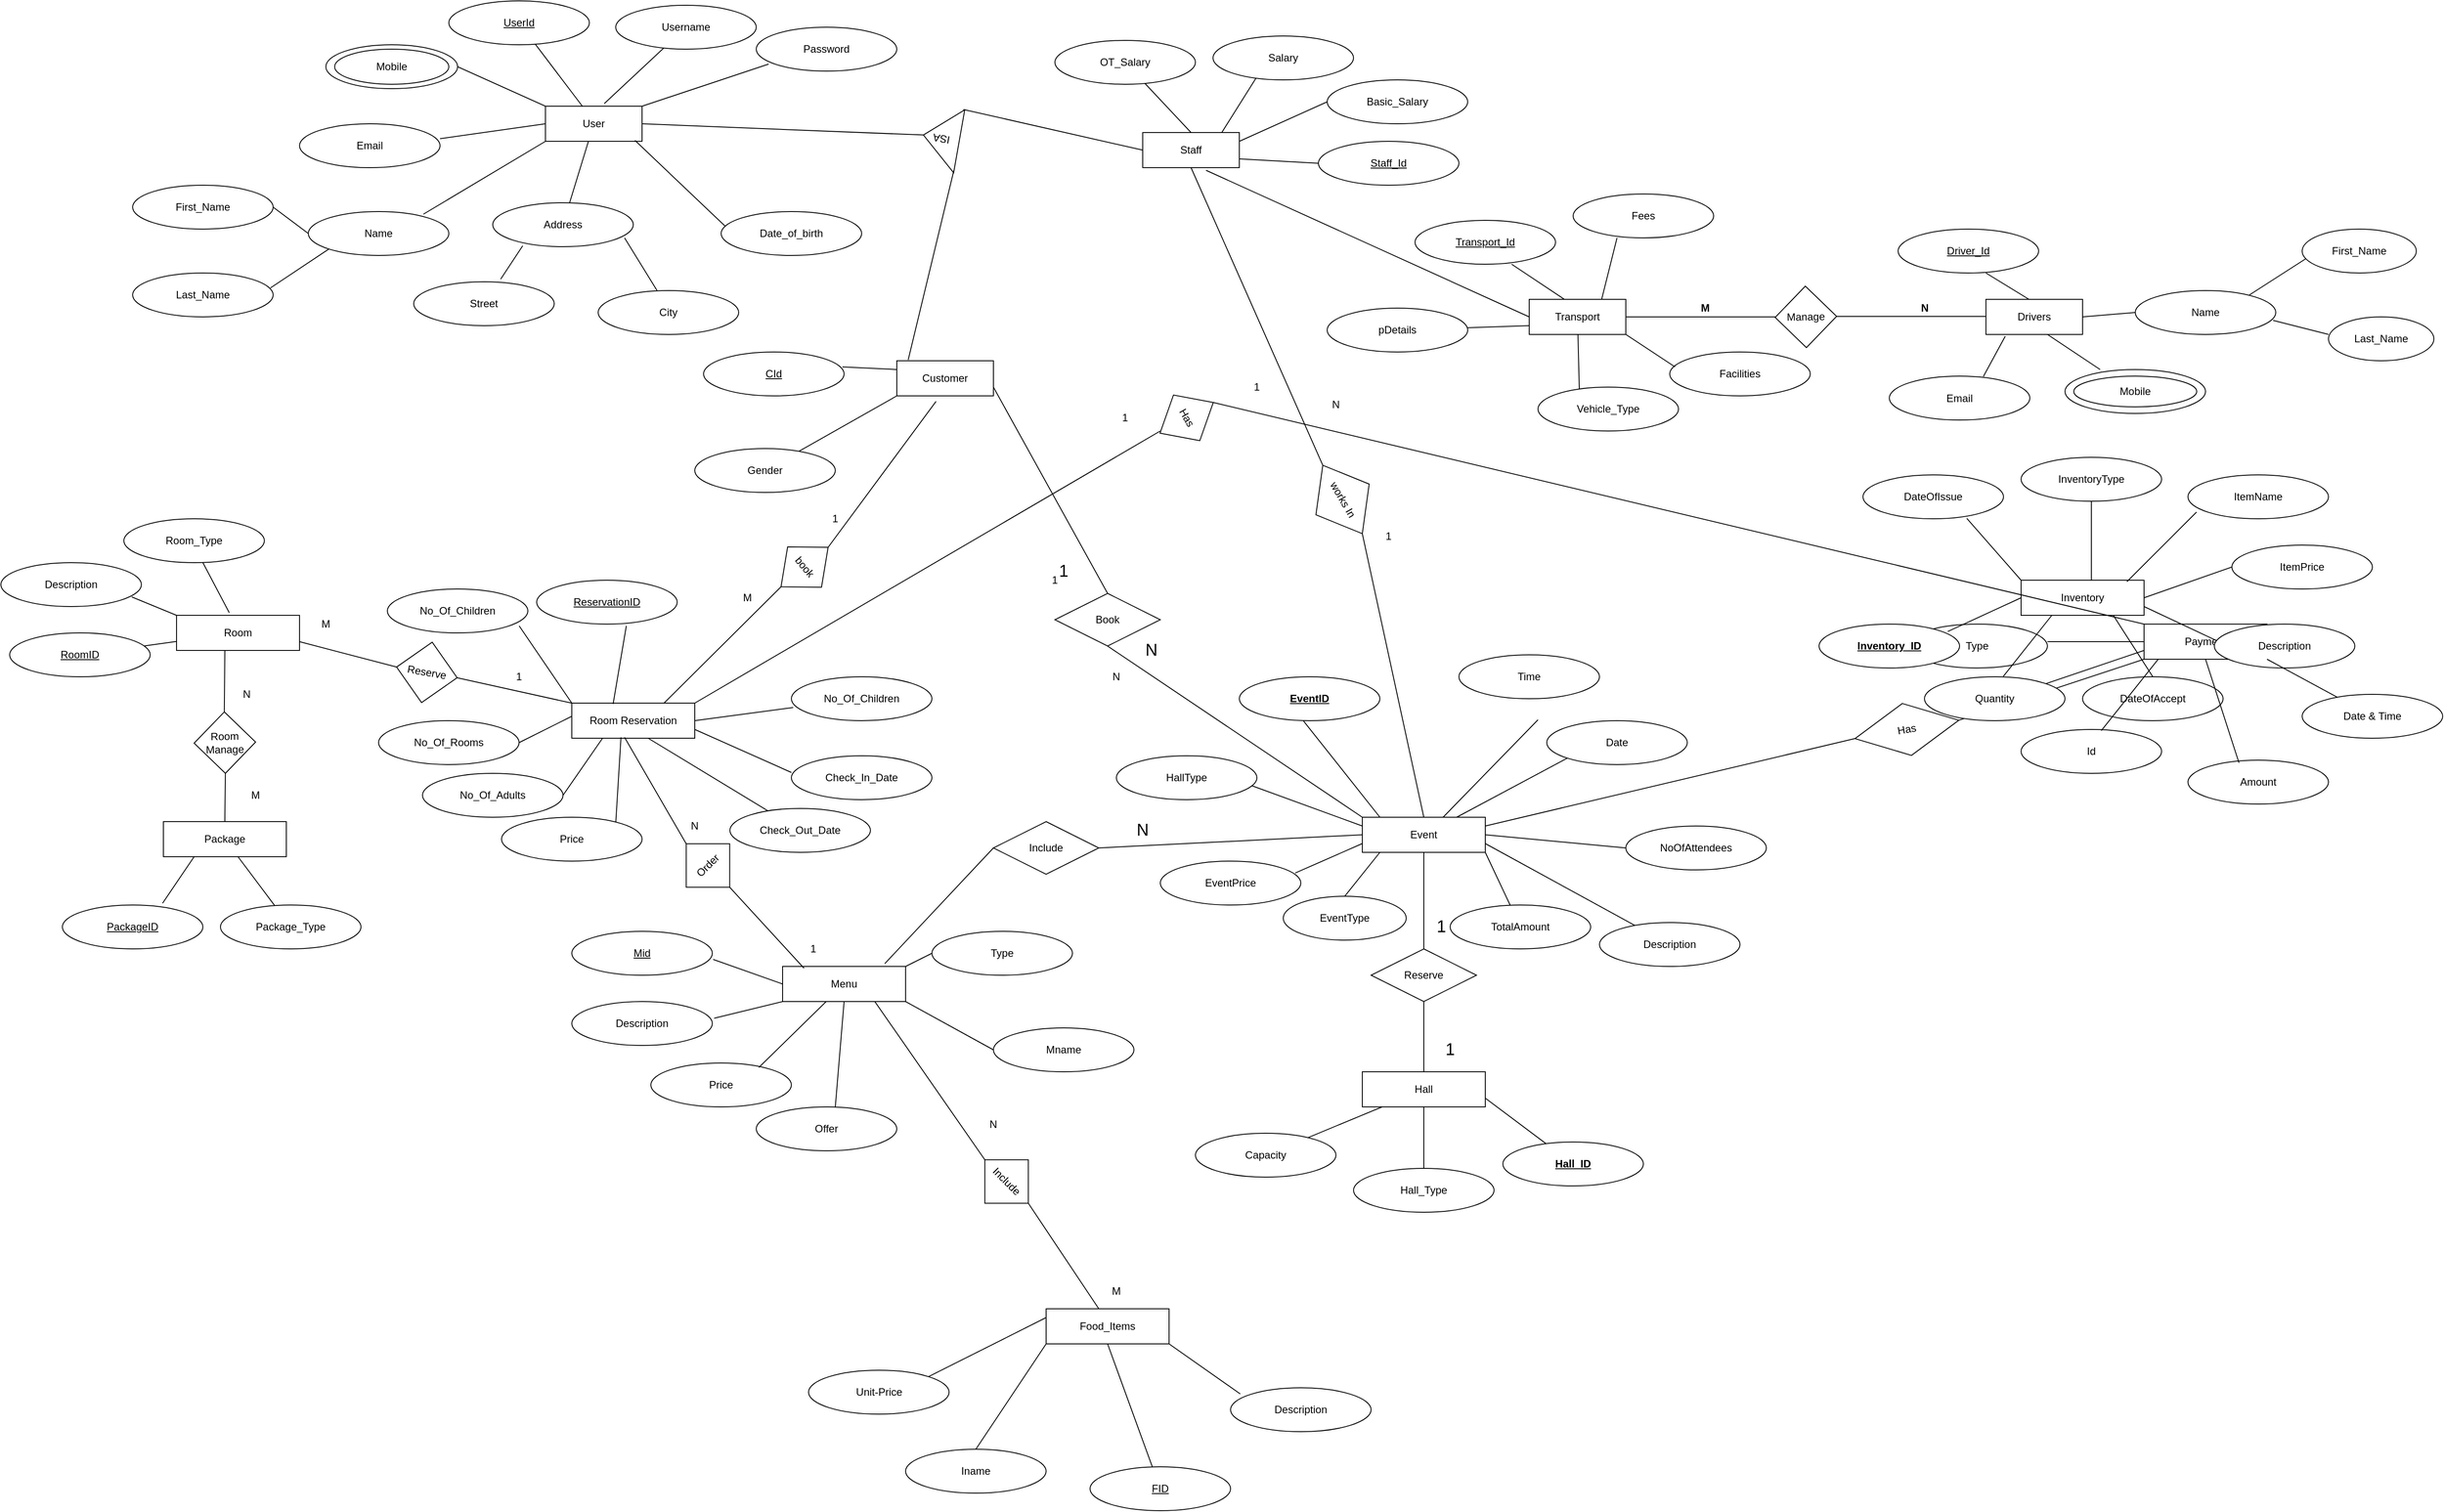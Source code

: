 <mxfile version="14.7.2" type="github">
  <diagram id="YPV3U6656D_M8a14Zf06" name="Page-1">
    <mxGraphModel dx="3377" dy="491" grid="1" gridSize="10" guides="1" tooltips="1" connect="1" arrows="1" fold="1" page="1" pageScale="1" pageWidth="2339" pageHeight="3300" math="0" shadow="0">
      <root>
        <mxCell id="0" />
        <mxCell id="1" parent="0" />
        <mxCell id="ywrFgfz7s8btJCYknNwE-1" value="User" style="rounded=0;whiteSpace=wrap;html=1;" parent="1" vertex="1">
          <mxGeometry x="160" y="140" width="110" height="40" as="geometry" />
        </mxCell>
        <mxCell id="ywrFgfz7s8btJCYknNwE-2" value="Username" style="ellipse;whiteSpace=wrap;html=1;" parent="1" vertex="1">
          <mxGeometry x="240" y="25" width="160" height="50" as="geometry" />
        </mxCell>
        <mxCell id="ywrFgfz7s8btJCYknNwE-3" value="Password" style="ellipse;whiteSpace=wrap;html=1;" parent="1" vertex="1">
          <mxGeometry x="400" y="50" width="160" height="50" as="geometry" />
        </mxCell>
        <mxCell id="ywrFgfz7s8btJCYknNwE-4" value="Date_of_birth" style="ellipse;whiteSpace=wrap;html=1;" parent="1" vertex="1">
          <mxGeometry x="360" y="260" width="160" height="50" as="geometry" />
        </mxCell>
        <mxCell id="ywrFgfz7s8btJCYknNwE-5" value="Last_Name" style="ellipse;whiteSpace=wrap;html=1;" parent="1" vertex="1">
          <mxGeometry x="-310" y="330" width="160" height="50" as="geometry" />
        </mxCell>
        <mxCell id="ywrFgfz7s8btJCYknNwE-6" value="First_Name" style="ellipse;whiteSpace=wrap;html=1;" parent="1" vertex="1">
          <mxGeometry x="-310" y="230" width="160" height="50" as="geometry" />
        </mxCell>
        <mxCell id="ywrFgfz7s8btJCYknNwE-7" value="Name" style="ellipse;whiteSpace=wrap;html=1;" parent="1" vertex="1">
          <mxGeometry x="-110" y="260" width="160" height="50" as="geometry" />
        </mxCell>
        <mxCell id="ywrFgfz7s8btJCYknNwE-8" value="&lt;u&gt;UserId&lt;/u&gt;" style="ellipse;whiteSpace=wrap;html=1;" parent="1" vertex="1">
          <mxGeometry x="50" y="20" width="160" height="50" as="geometry" />
        </mxCell>
        <mxCell id="ywrFgfz7s8btJCYknNwE-9" value="Username" style="ellipse;whiteSpace=wrap;html=1;" parent="1" vertex="1">
          <mxGeometry x="-90" y="70" width="150" height="50" as="geometry" />
        </mxCell>
        <mxCell id="ywrFgfz7s8btJCYknNwE-11" value="Email" style="ellipse;whiteSpace=wrap;html=1;" parent="1" vertex="1">
          <mxGeometry x="-120" y="160" width="160" height="50" as="geometry" />
        </mxCell>
        <mxCell id="ywrFgfz7s8btJCYknNwE-12" value="City" style="ellipse;whiteSpace=wrap;html=1;" parent="1" vertex="1">
          <mxGeometry x="220" y="350" width="160" height="50" as="geometry" />
        </mxCell>
        <mxCell id="ywrFgfz7s8btJCYknNwE-13" value="Street" style="ellipse;whiteSpace=wrap;html=1;" parent="1" vertex="1">
          <mxGeometry x="10" y="340" width="160" height="50" as="geometry" />
        </mxCell>
        <mxCell id="ywrFgfz7s8btJCYknNwE-14" value="Address" style="ellipse;whiteSpace=wrap;html=1;" parent="1" vertex="1">
          <mxGeometry x="100" y="250" width="160" height="50" as="geometry" />
        </mxCell>
        <mxCell id="ywrFgfz7s8btJCYknNwE-10" value="Mobile" style="ellipse;whiteSpace=wrap;html=1;" parent="1" vertex="1">
          <mxGeometry x="-80" y="75" width="130" height="40" as="geometry" />
        </mxCell>
        <mxCell id="ywrFgfz7s8btJCYknNwE-15" value="" style="endArrow=none;html=1;exitX=0.609;exitY=-0.075;exitDx=0;exitDy=0;exitPerimeter=0;" parent="1" source="ywrFgfz7s8btJCYknNwE-1" target="ywrFgfz7s8btJCYknNwE-2" edge="1">
          <mxGeometry width="50" height="50" relative="1" as="geometry">
            <mxPoint x="220" y="210" as="sourcePoint" />
            <mxPoint x="270" y="160" as="targetPoint" />
          </mxGeometry>
        </mxCell>
        <mxCell id="ywrFgfz7s8btJCYknNwE-16" value="" style="endArrow=none;html=1;exitX=1;exitY=0;exitDx=0;exitDy=0;entryX=0.088;entryY=0.84;entryDx=0;entryDy=0;entryPerimeter=0;" parent="1" source="ywrFgfz7s8btJCYknNwE-1" target="ywrFgfz7s8btJCYknNwE-3" edge="1">
          <mxGeometry width="50" height="50" relative="1" as="geometry">
            <mxPoint x="236.99" y="147" as="sourcePoint" />
            <mxPoint x="304.653" y="83.712" as="targetPoint" />
          </mxGeometry>
        </mxCell>
        <mxCell id="ywrFgfz7s8btJCYknNwE-17" value="" style="endArrow=none;html=1;exitX=0.382;exitY=0;exitDx=0;exitDy=0;exitPerimeter=0;" parent="1" source="ywrFgfz7s8btJCYknNwE-1" target="ywrFgfz7s8btJCYknNwE-8" edge="1">
          <mxGeometry width="50" height="50" relative="1" as="geometry">
            <mxPoint x="246.99" y="157" as="sourcePoint" />
            <mxPoint x="314.653" y="93.712" as="targetPoint" />
          </mxGeometry>
        </mxCell>
        <mxCell id="ywrFgfz7s8btJCYknNwE-18" value="" style="endArrow=none;html=1;exitX=0;exitY=0;exitDx=0;exitDy=0;entryX=1;entryY=0.5;entryDx=0;entryDy=0;" parent="1" source="ywrFgfz7s8btJCYknNwE-1" target="ywrFgfz7s8btJCYknNwE-9" edge="1">
          <mxGeometry width="50" height="50" relative="1" as="geometry">
            <mxPoint x="256.99" y="167" as="sourcePoint" />
            <mxPoint x="324.653" y="103.712" as="targetPoint" />
          </mxGeometry>
        </mxCell>
        <mxCell id="ywrFgfz7s8btJCYknNwE-19" value="" style="endArrow=none;html=1;exitX=0;exitY=0.5;exitDx=0;exitDy=0;entryX=1;entryY=0.34;entryDx=0;entryDy=0;entryPerimeter=0;" parent="1" source="ywrFgfz7s8btJCYknNwE-1" target="ywrFgfz7s8btJCYknNwE-11" edge="1">
          <mxGeometry width="50" height="50" relative="1" as="geometry">
            <mxPoint x="266.99" y="177" as="sourcePoint" />
            <mxPoint x="334.653" y="113.712" as="targetPoint" />
          </mxGeometry>
        </mxCell>
        <mxCell id="ywrFgfz7s8btJCYknNwE-20" value="" style="endArrow=none;html=1;exitX=0.819;exitY=0.06;exitDx=0;exitDy=0;exitPerimeter=0;entryX=0;entryY=1;entryDx=0;entryDy=0;" parent="1" source="ywrFgfz7s8btJCYknNwE-7" target="ywrFgfz7s8btJCYknNwE-1" edge="1">
          <mxGeometry width="50" height="50" relative="1" as="geometry">
            <mxPoint x="30" y="260" as="sourcePoint" />
            <mxPoint x="344.653" y="123.712" as="targetPoint" />
          </mxGeometry>
        </mxCell>
        <mxCell id="ywrFgfz7s8btJCYknNwE-21" value="" style="endArrow=none;html=1;" parent="1" source="ywrFgfz7s8btJCYknNwE-14" target="ywrFgfz7s8btJCYknNwE-1" edge="1">
          <mxGeometry width="50" height="50" relative="1" as="geometry">
            <mxPoint x="286.99" y="197" as="sourcePoint" />
            <mxPoint x="354.653" y="133.712" as="targetPoint" />
          </mxGeometry>
        </mxCell>
        <mxCell id="ywrFgfz7s8btJCYknNwE-22" value="" style="endArrow=none;html=1;exitX=0.031;exitY=0.34;exitDx=0;exitDy=0;exitPerimeter=0;entryX=0.927;entryY=0.975;entryDx=0;entryDy=0;entryPerimeter=0;" parent="1" source="ywrFgfz7s8btJCYknNwE-4" target="ywrFgfz7s8btJCYknNwE-1" edge="1">
          <mxGeometry width="50" height="50" relative="1" as="geometry">
            <mxPoint x="296.99" y="207" as="sourcePoint" />
            <mxPoint x="364.653" y="143.712" as="targetPoint" />
          </mxGeometry>
        </mxCell>
        <mxCell id="ywrFgfz7s8btJCYknNwE-23" value="" style="endArrow=none;html=1;exitX=0.619;exitY=-0.06;exitDx=0;exitDy=0;exitPerimeter=0;entryX=0.213;entryY=0.98;entryDx=0;entryDy=0;entryPerimeter=0;" parent="1" source="ywrFgfz7s8btJCYknNwE-13" target="ywrFgfz7s8btJCYknNwE-14" edge="1">
          <mxGeometry width="50" height="50" relative="1" as="geometry">
            <mxPoint x="306.99" y="217" as="sourcePoint" />
            <mxPoint x="374.653" y="153.712" as="targetPoint" />
          </mxGeometry>
        </mxCell>
        <mxCell id="ywrFgfz7s8btJCYknNwE-24" value="" style="endArrow=none;html=1;exitX=0.938;exitY=0.8;exitDx=0;exitDy=0;entryX=0.419;entryY=0;entryDx=0;entryDy=0;entryPerimeter=0;exitPerimeter=0;" parent="1" source="ywrFgfz7s8btJCYknNwE-14" target="ywrFgfz7s8btJCYknNwE-12" edge="1">
          <mxGeometry width="50" height="50" relative="1" as="geometry">
            <mxPoint x="316.99" y="227" as="sourcePoint" />
            <mxPoint x="384.653" y="163.712" as="targetPoint" />
          </mxGeometry>
        </mxCell>
        <mxCell id="ywrFgfz7s8btJCYknNwE-25" value="" style="endArrow=none;html=1;exitX=1;exitY=0.5;exitDx=0;exitDy=0;entryX=0;entryY=0.5;entryDx=0;entryDy=0;" parent="1" source="ywrFgfz7s8btJCYknNwE-6" target="ywrFgfz7s8btJCYknNwE-7" edge="1">
          <mxGeometry width="50" height="50" relative="1" as="geometry">
            <mxPoint x="326.99" y="237" as="sourcePoint" />
            <mxPoint x="394.653" y="173.712" as="targetPoint" />
          </mxGeometry>
        </mxCell>
        <mxCell id="ywrFgfz7s8btJCYknNwE-26" value="" style="endArrow=none;html=1;exitX=0.981;exitY=0.34;exitDx=0;exitDy=0;exitPerimeter=0;entryX=0;entryY=1;entryDx=0;entryDy=0;" parent="1" source="ywrFgfz7s8btJCYknNwE-5" target="ywrFgfz7s8btJCYknNwE-7" edge="1">
          <mxGeometry width="50" height="50" relative="1" as="geometry">
            <mxPoint x="336.99" y="247" as="sourcePoint" />
            <mxPoint x="404.653" y="183.712" as="targetPoint" />
          </mxGeometry>
        </mxCell>
        <mxCell id="ywrFgfz7s8btJCYknNwE-27" value="ISA" style="triangle;whiteSpace=wrap;html=1;rotation=-170;" parent="1" vertex="1">
          <mxGeometry x="590" y="140" width="41.35" height="72.8" as="geometry" />
        </mxCell>
        <mxCell id="ywrFgfz7s8btJCYknNwE-28" value="" style="endArrow=none;html=1;entryX=1;entryY=0.5;entryDx=0;entryDy=0;exitX=1;exitY=0.5;exitDx=0;exitDy=0;" parent="1" source="ywrFgfz7s8btJCYknNwE-27" target="ywrFgfz7s8btJCYknNwE-1" edge="1">
          <mxGeometry width="50" height="50" relative="1" as="geometry">
            <mxPoint x="220" y="270" as="sourcePoint" />
            <mxPoint x="270" y="220" as="targetPoint" />
          </mxGeometry>
        </mxCell>
        <mxCell id="ywrFgfz7s8btJCYknNwE-30" value="Customer" style="rounded=0;whiteSpace=wrap;html=1;" parent="1" vertex="1">
          <mxGeometry x="560" y="430" width="110" height="40" as="geometry" />
        </mxCell>
        <mxCell id="ywrFgfz7s8btJCYknNwE-31" value="Gender" style="ellipse;whiteSpace=wrap;html=1;" parent="1" vertex="1">
          <mxGeometry x="330" y="530" width="160" height="50" as="geometry" />
        </mxCell>
        <mxCell id="ywrFgfz7s8btJCYknNwE-33" value="&lt;u&gt;CId&lt;/u&gt;" style="ellipse;whiteSpace=wrap;html=1;" parent="1" vertex="1">
          <mxGeometry x="340" y="420" width="160" height="50" as="geometry" />
        </mxCell>
        <mxCell id="ywrFgfz7s8btJCYknNwE-34" value="" style="endArrow=none;html=1;entryX=0;entryY=0.25;entryDx=0;entryDy=0;exitX=0.988;exitY=0.34;exitDx=0;exitDy=0;exitPerimeter=0;" parent="1" source="ywrFgfz7s8btJCYknNwE-33" target="ywrFgfz7s8btJCYknNwE-30" edge="1">
          <mxGeometry width="50" height="50" relative="1" as="geometry">
            <mxPoint x="220" y="450" as="sourcePoint" />
            <mxPoint x="270" y="400" as="targetPoint" />
          </mxGeometry>
        </mxCell>
        <mxCell id="ywrFgfz7s8btJCYknNwE-36" value="" style="endArrow=none;html=1;entryX=0;entryY=1;entryDx=0;entryDy=0;" parent="1" source="ywrFgfz7s8btJCYknNwE-31" target="ywrFgfz7s8btJCYknNwE-30" edge="1">
          <mxGeometry width="50" height="50" relative="1" as="geometry">
            <mxPoint x="220" y="450" as="sourcePoint" />
            <mxPoint x="270" y="400" as="targetPoint" />
          </mxGeometry>
        </mxCell>
        <mxCell id="ywrFgfz7s8btJCYknNwE-37" value="Room Reservation" style="rounded=0;whiteSpace=wrap;html=1;" parent="1" vertex="1">
          <mxGeometry x="190" y="820" width="140" height="40" as="geometry" />
        </mxCell>
        <mxCell id="ywrFgfz7s8btJCYknNwE-38" value="book" style="rhombus;whiteSpace=wrap;html=1;direction=south;rotation=50;" parent="1" vertex="1">
          <mxGeometry x="425" y="630" width="60" height="70" as="geometry" />
        </mxCell>
        <mxCell id="ywrFgfz7s8btJCYknNwE-39" value="" style="endArrow=none;html=1;entryX=1;entryY=0.5;entryDx=0;entryDy=0;exitX=0.75;exitY=0;exitDx=0;exitDy=0;" parent="1" source="ywrFgfz7s8btJCYknNwE-37" target="ywrFgfz7s8btJCYknNwE-38" edge="1">
          <mxGeometry width="50" height="50" relative="1" as="geometry">
            <mxPoint x="220" y="660" as="sourcePoint" />
            <mxPoint x="270" y="610" as="targetPoint" />
          </mxGeometry>
        </mxCell>
        <mxCell id="ywrFgfz7s8btJCYknNwE-40" value="" style="endArrow=none;html=1;exitX=0;exitY=0.5;exitDx=0;exitDy=0;entryX=0.406;entryY=1.158;entryDx=0;entryDy=0;entryPerimeter=0;" parent="1" source="ywrFgfz7s8btJCYknNwE-38" target="ywrFgfz7s8btJCYknNwE-30" edge="1">
          <mxGeometry width="50" height="50" relative="1" as="geometry">
            <mxPoint x="220" y="660" as="sourcePoint" />
            <mxPoint x="270" y="610" as="targetPoint" />
          </mxGeometry>
        </mxCell>
        <mxCell id="ywrFgfz7s8btJCYknNwE-41" value="&lt;u&gt;ReservationID&lt;/u&gt;" style="ellipse;whiteSpace=wrap;html=1;" parent="1" vertex="1">
          <mxGeometry x="150" y="680" width="160" height="50" as="geometry" />
        </mxCell>
        <mxCell id="ywrFgfz7s8btJCYknNwE-42" value="No_Of_Children" style="ellipse;whiteSpace=wrap;html=1;" parent="1" vertex="1">
          <mxGeometry x="-20" y="690" width="160" height="50" as="geometry" />
        </mxCell>
        <mxCell id="ywrFgfz7s8btJCYknNwE-43" value="No_Of_Rooms" style="ellipse;whiteSpace=wrap;html=1;" parent="1" vertex="1">
          <mxGeometry x="-30" y="840" width="160" height="50" as="geometry" />
        </mxCell>
        <mxCell id="ywrFgfz7s8btJCYknNwE-44" value="Price" style="ellipse;whiteSpace=wrap;html=1;" parent="1" vertex="1">
          <mxGeometry x="110" y="950" width="160" height="50" as="geometry" />
        </mxCell>
        <mxCell id="ywrFgfz7s8btJCYknNwE-45" value="Check_Out_Date" style="ellipse;whiteSpace=wrap;html=1;" parent="1" vertex="1">
          <mxGeometry x="370" y="940" width="160" height="50" as="geometry" />
        </mxCell>
        <mxCell id="ywrFgfz7s8btJCYknNwE-46" value="Check_In_Date" style="ellipse;whiteSpace=wrap;html=1;" parent="1" vertex="1">
          <mxGeometry x="440" y="880" width="160" height="50" as="geometry" />
        </mxCell>
        <mxCell id="ywrFgfz7s8btJCYknNwE-47" value="No_Of_Children" style="ellipse;whiteSpace=wrap;html=1;" parent="1" vertex="1">
          <mxGeometry x="440" y="790" width="160" height="50" as="geometry" />
        </mxCell>
        <mxCell id="ywrFgfz7s8btJCYknNwE-48" value="No_Of_Adults" style="ellipse;whiteSpace=wrap;html=1;" parent="1" vertex="1">
          <mxGeometry x="20" y="900" width="160" height="50" as="geometry" />
        </mxCell>
        <mxCell id="ywrFgfz7s8btJCYknNwE-49" value="" style="endArrow=none;html=1;exitX=0.638;exitY=1.04;exitDx=0;exitDy=0;exitPerimeter=0;entryX=0.336;entryY=0.025;entryDx=0;entryDy=0;entryPerimeter=0;" parent="1" source="ywrFgfz7s8btJCYknNwE-41" target="ywrFgfz7s8btJCYknNwE-37" edge="1">
          <mxGeometry width="50" height="50" relative="1" as="geometry">
            <mxPoint x="220" y="900" as="sourcePoint" />
            <mxPoint x="270" y="850" as="targetPoint" />
          </mxGeometry>
        </mxCell>
        <mxCell id="ywrFgfz7s8btJCYknNwE-50" value="" style="endArrow=none;html=1;entryX=0;entryY=0;entryDx=0;entryDy=0;exitX=0.938;exitY=0.84;exitDx=0;exitDy=0;exitPerimeter=0;" parent="1" source="ywrFgfz7s8btJCYknNwE-42" target="ywrFgfz7s8btJCYknNwE-37" edge="1">
          <mxGeometry width="50" height="50" relative="1" as="geometry">
            <mxPoint x="130" y="720" as="sourcePoint" />
            <mxPoint x="247.04" y="831" as="targetPoint" />
          </mxGeometry>
        </mxCell>
        <mxCell id="ywrFgfz7s8btJCYknNwE-51" value="" style="endArrow=none;html=1;exitX=1;exitY=0.5;exitDx=0;exitDy=0;" parent="1" source="ywrFgfz7s8btJCYknNwE-43" edge="1">
          <mxGeometry width="50" height="50" relative="1" as="geometry">
            <mxPoint x="212.08" y="772" as="sourcePoint" />
            <mxPoint x="190" y="835" as="targetPoint" />
          </mxGeometry>
        </mxCell>
        <mxCell id="ywrFgfz7s8btJCYknNwE-52" value="" style="endArrow=none;html=1;exitX=1;exitY=0.5;exitDx=0;exitDy=0;entryX=0.25;entryY=1;entryDx=0;entryDy=0;" parent="1" source="ywrFgfz7s8btJCYknNwE-48" target="ywrFgfz7s8btJCYknNwE-37" edge="1">
          <mxGeometry width="50" height="50" relative="1" as="geometry">
            <mxPoint x="222.08" y="782" as="sourcePoint" />
            <mxPoint x="267.04" y="851" as="targetPoint" />
          </mxGeometry>
        </mxCell>
        <mxCell id="ywrFgfz7s8btJCYknNwE-53" value="" style="endArrow=none;html=1;exitX=0.4;exitY=0.975;exitDx=0;exitDy=0;exitPerimeter=0;entryX=0.813;entryY=0.12;entryDx=0;entryDy=0;entryPerimeter=0;" parent="1" source="ywrFgfz7s8btJCYknNwE-37" target="ywrFgfz7s8btJCYknNwE-44" edge="1">
          <mxGeometry width="50" height="50" relative="1" as="geometry">
            <mxPoint x="232.08" y="792" as="sourcePoint" />
            <mxPoint x="277.04" y="861" as="targetPoint" />
          </mxGeometry>
        </mxCell>
        <mxCell id="ywrFgfz7s8btJCYknNwE-54" value="" style="endArrow=none;html=1;exitX=0.621;exitY=1;exitDx=0;exitDy=0;exitPerimeter=0;" parent="1" source="ywrFgfz7s8btJCYknNwE-37" target="ywrFgfz7s8btJCYknNwE-45" edge="1">
          <mxGeometry width="50" height="50" relative="1" as="geometry">
            <mxPoint x="242.08" y="802" as="sourcePoint" />
            <mxPoint x="287.04" y="871" as="targetPoint" />
          </mxGeometry>
        </mxCell>
        <mxCell id="ywrFgfz7s8btJCYknNwE-55" value="" style="endArrow=none;html=1;exitX=1;exitY=0.75;exitDx=0;exitDy=0;entryX=0;entryY=0.38;entryDx=0;entryDy=0;entryPerimeter=0;" parent="1" source="ywrFgfz7s8btJCYknNwE-37" target="ywrFgfz7s8btJCYknNwE-46" edge="1">
          <mxGeometry width="50" height="50" relative="1" as="geometry">
            <mxPoint x="252.08" y="812" as="sourcePoint" />
            <mxPoint x="297.04" y="881" as="targetPoint" />
          </mxGeometry>
        </mxCell>
        <mxCell id="ywrFgfz7s8btJCYknNwE-56" value="" style="endArrow=none;html=1;exitX=1;exitY=0.5;exitDx=0;exitDy=0;entryX=0.013;entryY=0.7;entryDx=0;entryDy=0;entryPerimeter=0;" parent="1" source="ywrFgfz7s8btJCYknNwE-37" target="ywrFgfz7s8btJCYknNwE-47" edge="1">
          <mxGeometry width="50" height="50" relative="1" as="geometry">
            <mxPoint x="262.08" y="822" as="sourcePoint" />
            <mxPoint x="307.04" y="891" as="targetPoint" />
          </mxGeometry>
        </mxCell>
        <mxCell id="ywrFgfz7s8btJCYknNwE-57" value="Menu" style="rounded=0;whiteSpace=wrap;html=1;" parent="1" vertex="1">
          <mxGeometry x="430" y="1120" width="140" height="40" as="geometry" />
        </mxCell>
        <mxCell id="ywrFgfz7s8btJCYknNwE-58" value="Mname" style="ellipse;whiteSpace=wrap;html=1;" parent="1" vertex="1">
          <mxGeometry x="670" y="1190" width="160" height="50" as="geometry" />
        </mxCell>
        <mxCell id="ywrFgfz7s8btJCYknNwE-59" value="Price" style="ellipse;whiteSpace=wrap;html=1;" parent="1" vertex="1">
          <mxGeometry x="280" y="1230" width="160" height="50" as="geometry" />
        </mxCell>
        <mxCell id="ywrFgfz7s8btJCYknNwE-60" value="Description" style="ellipse;whiteSpace=wrap;html=1;" parent="1" vertex="1">
          <mxGeometry x="190" y="1160" width="160" height="50" as="geometry" />
        </mxCell>
        <mxCell id="ywrFgfz7s8btJCYknNwE-61" value="&lt;u&gt;Mid&lt;/u&gt;" style="ellipse;whiteSpace=wrap;html=1;" parent="1" vertex="1">
          <mxGeometry x="190" y="1080" width="160" height="50" as="geometry" />
        </mxCell>
        <mxCell id="ywrFgfz7s8btJCYknNwE-62" value="Type" style="ellipse;whiteSpace=wrap;html=1;" parent="1" vertex="1">
          <mxGeometry x="600" y="1080" width="160" height="50" as="geometry" />
        </mxCell>
        <mxCell id="ywrFgfz7s8btJCYknNwE-63" value="Offer" style="ellipse;whiteSpace=wrap;html=1;" parent="1" vertex="1">
          <mxGeometry x="400" y="1280" width="160" height="50" as="geometry" />
        </mxCell>
        <mxCell id="ywrFgfz7s8btJCYknNwE-64" value="" style="endArrow=none;html=1;entryX=0;entryY=0.5;entryDx=0;entryDy=0;exitX=1.006;exitY=0.64;exitDx=0;exitDy=0;exitPerimeter=0;" parent="1" source="ywrFgfz7s8btJCYknNwE-61" target="ywrFgfz7s8btJCYknNwE-57" edge="1">
          <mxGeometry width="50" height="50" relative="1" as="geometry">
            <mxPoint x="220" y="1200" as="sourcePoint" />
            <mxPoint x="270" y="1150" as="targetPoint" />
          </mxGeometry>
        </mxCell>
        <mxCell id="ywrFgfz7s8btJCYknNwE-65" value="" style="endArrow=none;html=1;entryX=0;entryY=1;entryDx=0;entryDy=0;exitX=1.013;exitY=0.38;exitDx=0;exitDy=0;exitPerimeter=0;" parent="1" source="ywrFgfz7s8btJCYknNwE-60" target="ywrFgfz7s8btJCYknNwE-57" edge="1">
          <mxGeometry width="50" height="50" relative="1" as="geometry">
            <mxPoint x="220" y="1200" as="sourcePoint" />
            <mxPoint x="270" y="1150" as="targetPoint" />
          </mxGeometry>
        </mxCell>
        <mxCell id="ywrFgfz7s8btJCYknNwE-67" value="" style="endArrow=none;html=1;exitX=0.769;exitY=0.1;exitDx=0;exitDy=0;exitPerimeter=0;" parent="1" source="ywrFgfz7s8btJCYknNwE-59" target="ywrFgfz7s8btJCYknNwE-57" edge="1">
          <mxGeometry width="50" height="50" relative="1" as="geometry">
            <mxPoint x="220" y="1200" as="sourcePoint" />
            <mxPoint x="270" y="1150" as="targetPoint" />
          </mxGeometry>
        </mxCell>
        <mxCell id="ywrFgfz7s8btJCYknNwE-70" value="" style="endArrow=none;html=1;entryX=0.5;entryY=1;entryDx=0;entryDy=0;" parent="1" target="ywrFgfz7s8btJCYknNwE-57" edge="1">
          <mxGeometry width="50" height="50" relative="1" as="geometry">
            <mxPoint x="490" y="1280" as="sourcePoint" />
            <mxPoint x="270" y="1150" as="targetPoint" />
          </mxGeometry>
        </mxCell>
        <mxCell id="ywrFgfz7s8btJCYknNwE-71" value="" style="endArrow=none;html=1;entryX=1;entryY=0;entryDx=0;entryDy=0;exitX=0;exitY=0.5;exitDx=0;exitDy=0;" parent="1" source="ywrFgfz7s8btJCYknNwE-62" target="ywrFgfz7s8btJCYknNwE-57" edge="1">
          <mxGeometry width="50" height="50" relative="1" as="geometry">
            <mxPoint x="220" y="1200" as="sourcePoint" />
            <mxPoint x="270" y="1150" as="targetPoint" />
          </mxGeometry>
        </mxCell>
        <mxCell id="ywrFgfz7s8btJCYknNwE-72" value="" style="endArrow=none;html=1;entryX=0;entryY=0.5;entryDx=0;entryDy=0;exitX=1;exitY=1;exitDx=0;exitDy=0;" parent="1" source="ywrFgfz7s8btJCYknNwE-57" target="ywrFgfz7s8btJCYknNwE-58" edge="1">
          <mxGeometry width="50" height="50" relative="1" as="geometry">
            <mxPoint x="220" y="1200" as="sourcePoint" />
            <mxPoint x="270" y="1150" as="targetPoint" />
          </mxGeometry>
        </mxCell>
        <mxCell id="ywrFgfz7s8btJCYknNwE-73" value="Order" style="rhombus;whiteSpace=wrap;html=1;rotation=-45;" parent="1" vertex="1">
          <mxGeometry x="310" y="970" width="70" height="70" as="geometry" />
        </mxCell>
        <mxCell id="ywrFgfz7s8btJCYknNwE-74" value="" style="endArrow=none;html=1;exitX=0.429;exitY=0.975;exitDx=0;exitDy=0;entryX=0.5;entryY=0;entryDx=0;entryDy=0;exitPerimeter=0;" parent="1" source="ywrFgfz7s8btJCYknNwE-37" target="ywrFgfz7s8btJCYknNwE-73" edge="1">
          <mxGeometry width="50" height="50" relative="1" as="geometry">
            <mxPoint x="220" y="1110" as="sourcePoint" />
            <mxPoint x="270" y="1060" as="targetPoint" />
          </mxGeometry>
        </mxCell>
        <mxCell id="ywrFgfz7s8btJCYknNwE-75" value="" style="endArrow=none;html=1;entryX=0.5;entryY=1;entryDx=0;entryDy=0;exitX=0.174;exitY=0.05;exitDx=0;exitDy=0;exitPerimeter=0;" parent="1" source="ywrFgfz7s8btJCYknNwE-57" target="ywrFgfz7s8btJCYknNwE-73" edge="1">
          <mxGeometry width="50" height="50" relative="1" as="geometry">
            <mxPoint x="440" y="1110" as="sourcePoint" />
            <mxPoint x="270" y="1060" as="targetPoint" />
          </mxGeometry>
        </mxCell>
        <mxCell id="fcwTPR43N3nKxxFcQhkV-3" value="Event" style="rounded=0;whiteSpace=wrap;html=1;" parent="1" vertex="1">
          <mxGeometry x="1090" y="950" width="140" height="40" as="geometry" />
        </mxCell>
        <mxCell id="5CmYQyaG9mHsX2ngIsFJ-1" value="Room" style="rounded=0;whiteSpace=wrap;html=1;" parent="1" vertex="1">
          <mxGeometry x="-260" y="720" width="140" height="40" as="geometry" />
        </mxCell>
        <mxCell id="fcwTPR43N3nKxxFcQhkV-4" value="NoOfAttendees" style="ellipse;whiteSpace=wrap;html=1;" parent="1" vertex="1">
          <mxGeometry x="1390" y="960" width="160" height="50" as="geometry" />
        </mxCell>
        <mxCell id="5CmYQyaG9mHsX2ngIsFJ-2" value="Description" style="ellipse;whiteSpace=wrap;html=1;" parent="1" vertex="1">
          <mxGeometry x="-460" y="660" width="160" height="50" as="geometry" />
        </mxCell>
        <mxCell id="fcwTPR43N3nKxxFcQhkV-5" value="Description" style="ellipse;whiteSpace=wrap;html=1;" parent="1" vertex="1">
          <mxGeometry x="1360" y="1070" width="160" height="50" as="geometry" />
        </mxCell>
        <mxCell id="5CmYQyaG9mHsX2ngIsFJ-3" value="" style="endArrow=none;html=1;exitX=0;exitY=0;exitDx=0;exitDy=0;entryX=0.931;entryY=0.78;entryDx=0;entryDy=0;entryPerimeter=0;" parent="1" source="5CmYQyaG9mHsX2ngIsFJ-1" target="5CmYQyaG9mHsX2ngIsFJ-2" edge="1">
          <mxGeometry width="50" height="50" relative="1" as="geometry">
            <mxPoint x="-230" y="1030" as="sourcePoint" />
            <mxPoint x="-165" y="985" as="targetPoint" />
          </mxGeometry>
        </mxCell>
        <mxCell id="fcwTPR43N3nKxxFcQhkV-6" value="TotalAmount" style="ellipse;whiteSpace=wrap;html=1;" parent="1" vertex="1">
          <mxGeometry x="1190" y="1050" width="160" height="50" as="geometry" />
        </mxCell>
        <mxCell id="5CmYQyaG9mHsX2ngIsFJ-4" value="&lt;u&gt;RoomID&lt;/u&gt;" style="ellipse;whiteSpace=wrap;html=1;" parent="1" vertex="1">
          <mxGeometry x="-450" y="740" width="160" height="50" as="geometry" />
        </mxCell>
        <mxCell id="fcwTPR43N3nKxxFcQhkV-7" value="EventType" style="ellipse;whiteSpace=wrap;html=1;" parent="1" vertex="1">
          <mxGeometry x="1000" y="1040" width="140" height="50" as="geometry" />
        </mxCell>
        <mxCell id="5CmYQyaG9mHsX2ngIsFJ-5" value="Room_Type" style="ellipse;whiteSpace=wrap;html=1;" parent="1" vertex="1">
          <mxGeometry x="-320" y="610" width="160" height="50" as="geometry" />
        </mxCell>
        <mxCell id="fcwTPR43N3nKxxFcQhkV-8" value="HallType" style="ellipse;whiteSpace=wrap;html=1;" parent="1" vertex="1">
          <mxGeometry x="810" y="880" width="160" height="50" as="geometry" />
        </mxCell>
        <mxCell id="5CmYQyaG9mHsX2ngIsFJ-6" value="" style="endArrow=none;html=1;" parent="1" edge="1">
          <mxGeometry width="50" height="50" relative="1" as="geometry">
            <mxPoint x="-200" y="717" as="sourcePoint" />
            <mxPoint x="-230" y="660" as="targetPoint" />
          </mxGeometry>
        </mxCell>
        <mxCell id="fcwTPR43N3nKxxFcQhkV-9" value="&lt;u&gt;&lt;b&gt;EventID&lt;/b&gt;&lt;/u&gt;" style="ellipse;whiteSpace=wrap;html=1;" parent="1" vertex="1">
          <mxGeometry x="950" y="790" width="160" height="50" as="geometry" />
        </mxCell>
        <mxCell id="5CmYQyaG9mHsX2ngIsFJ-7" value="" style="endArrow=none;html=1;" parent="1" source="5CmYQyaG9mHsX2ngIsFJ-1" target="5CmYQyaG9mHsX2ngIsFJ-4" edge="1">
          <mxGeometry width="50" height="50" relative="1" as="geometry">
            <mxPoint x="-100" y="1030" as="sourcePoint" />
            <mxPoint x="-150" y="980" as="targetPoint" />
          </mxGeometry>
        </mxCell>
        <mxCell id="fcwTPR43N3nKxxFcQhkV-10" value="Time" style="ellipse;whiteSpace=wrap;html=1;" parent="1" vertex="1">
          <mxGeometry x="1200" y="765" width="160" height="50" as="geometry" />
        </mxCell>
        <mxCell id="5CmYQyaG9mHsX2ngIsFJ-9" value="" style="endArrow=none;html=1;entryX=1;entryY=0.5;entryDx=0;entryDy=0;" parent="1" target="5CmYQyaG9mHsX2ngIsFJ-10" edge="1">
          <mxGeometry width="50" height="50" relative="1" as="geometry">
            <mxPoint x="-205.0" y="760" as="sourcePoint" />
            <mxPoint x="-205" y="800" as="targetPoint" />
          </mxGeometry>
        </mxCell>
        <mxCell id="fcwTPR43N3nKxxFcQhkV-11" value="" style="endArrow=none;html=1;rounded=0;entryX=0;entryY=0.5;entryDx=0;entryDy=0;exitX=1;exitY=0.5;exitDx=0;exitDy=0;" parent="1" source="fcwTPR43N3nKxxFcQhkV-3" target="fcwTPR43N3nKxxFcQhkV-4" edge="1">
          <mxGeometry relative="1" as="geometry">
            <mxPoint x="900" y="960" as="sourcePoint" />
            <mxPoint x="1060" y="960" as="targetPoint" />
          </mxGeometry>
        </mxCell>
        <mxCell id="5CmYQyaG9mHsX2ngIsFJ-10" value="Room Manage" style="rhombus;whiteSpace=wrap;html=1;rotation=359;direction=north;strokeWidth=1;" parent="1" vertex="1">
          <mxGeometry x="-240" y="830" width="70" height="70" as="geometry" />
        </mxCell>
        <mxCell id="fcwTPR43N3nKxxFcQhkV-12" value="Date" style="ellipse;whiteSpace=wrap;html=1;" parent="1" vertex="1">
          <mxGeometry x="1300" y="840" width="160" height="50" as="geometry" />
        </mxCell>
        <mxCell id="5CmYQyaG9mHsX2ngIsFJ-12" value="" style="endArrow=none;html=1;exitX=0;exitY=0.5;exitDx=0;exitDy=0;" parent="1" source="5CmYQyaG9mHsX2ngIsFJ-10" edge="1">
          <mxGeometry width="50" height="50" relative="1" as="geometry">
            <mxPoint x="-205.5" y="940" as="sourcePoint" />
            <mxPoint x="-205" y="960" as="targetPoint" />
            <Array as="points">
              <mxPoint x="-205" y="950" />
            </Array>
          </mxGeometry>
        </mxCell>
        <mxCell id="fcwTPR43N3nKxxFcQhkV-13" value="" style="endArrow=none;html=1;rounded=0;entryX=0;entryY=1;entryDx=0;entryDy=0;" parent="1" target="fcwTPR43N3nKxxFcQhkV-12" edge="1" source="fcwTPR43N3nKxxFcQhkV-3">
          <mxGeometry relative="1" as="geometry">
            <mxPoint x="1214" y="950" as="sourcePoint" />
            <mxPoint x="1060" y="960" as="targetPoint" />
          </mxGeometry>
        </mxCell>
        <mxCell id="5CmYQyaG9mHsX2ngIsFJ-14" value="Package" style="rounded=0;whiteSpace=wrap;html=1;" parent="1" vertex="1">
          <mxGeometry x="-275" y="955" width="140" height="40" as="geometry" />
        </mxCell>
        <mxCell id="fcwTPR43N3nKxxFcQhkV-15" value="" style="endArrow=none;html=1;rounded=0;exitX=1;exitY=0.75;exitDx=0;exitDy=0;" parent="1" source="fcwTPR43N3nKxxFcQhkV-3" target="fcwTPR43N3nKxxFcQhkV-5" edge="1">
          <mxGeometry relative="1" as="geometry">
            <mxPoint x="1223.62" y="956.4" as="sourcePoint" />
            <mxPoint x="1300.48" y="891.2" as="targetPoint" />
          </mxGeometry>
        </mxCell>
        <mxCell id="5CmYQyaG9mHsX2ngIsFJ-16" value="&lt;u&gt;PackageID&lt;/u&gt;" style="ellipse;whiteSpace=wrap;html=1;" parent="1" vertex="1">
          <mxGeometry x="-390" y="1050" width="160" height="50" as="geometry" />
        </mxCell>
        <mxCell id="fcwTPR43N3nKxxFcQhkV-16" value="" style="endArrow=none;html=1;rounded=0;exitX=1;exitY=1;exitDx=0;exitDy=0;" parent="1" source="fcwTPR43N3nKxxFcQhkV-3" target="fcwTPR43N3nKxxFcQhkV-6" edge="1">
          <mxGeometry relative="1" as="geometry">
            <mxPoint x="1233.62" y="966.4" as="sourcePoint" />
            <mxPoint x="1310.48" y="901.2" as="targetPoint" />
          </mxGeometry>
        </mxCell>
        <mxCell id="5CmYQyaG9mHsX2ngIsFJ-17" value="Package_Type" style="ellipse;whiteSpace=wrap;html=1;" parent="1" vertex="1">
          <mxGeometry x="-210" y="1050" width="160" height="50" as="geometry" />
        </mxCell>
        <mxCell id="fcwTPR43N3nKxxFcQhkV-17" value="" style="endArrow=none;html=1;rounded=0;exitX=0.5;exitY=1;exitDx=0;exitDy=0;entryX=0.5;entryY=0;entryDx=0;entryDy=0;" parent="1" source="fcwTPR43N3nKxxFcQhkV-3" edge="1" target="fcwTPR43N3nKxxFcQhkV-21">
          <mxGeometry relative="1" as="geometry">
            <mxPoint x="1243.62" y="976.4" as="sourcePoint" />
            <mxPoint x="1160" y="1090" as="targetPoint" />
          </mxGeometry>
        </mxCell>
        <mxCell id="5CmYQyaG9mHsX2ngIsFJ-20" value="" style="endArrow=none;html=1;exitX=0.25;exitY=1;exitDx=0;exitDy=0;entryX=0.713;entryY=-0.04;entryDx=0;entryDy=0;entryPerimeter=0;" parent="1" source="5CmYQyaG9mHsX2ngIsFJ-14" target="5CmYQyaG9mHsX2ngIsFJ-16" edge="1">
          <mxGeometry width="50" height="50" relative="1" as="geometry">
            <mxPoint x="-320.0" y="1070" as="sourcePoint" />
            <mxPoint x="-319.5" y="1140" as="targetPoint" />
          </mxGeometry>
        </mxCell>
        <mxCell id="fcwTPR43N3nKxxFcQhkV-21" value="Reserve" style="shape=rhombus;perimeter=rhombusPerimeter;whiteSpace=wrap;html=1;align=center;" parent="1" vertex="1">
          <mxGeometry x="1100" y="1100" width="120" height="60" as="geometry" />
        </mxCell>
        <mxCell id="5CmYQyaG9mHsX2ngIsFJ-22" value="" style="endArrow=none;html=1;exitX=0.607;exitY=1;exitDx=0;exitDy=0;exitPerimeter=0;" parent="1" source="5CmYQyaG9mHsX2ngIsFJ-14" target="5CmYQyaG9mHsX2ngIsFJ-17" edge="1">
          <mxGeometry width="50" height="50" relative="1" as="geometry">
            <mxPoint x="-217.75" y="1100" as="sourcePoint" />
            <mxPoint x="-262.25" y="1140" as="targetPoint" />
          </mxGeometry>
        </mxCell>
        <mxCell id="fcwTPR43N3nKxxFcQhkV-22" value="" style="endArrow=none;html=1;rounded=0;entryX=0.5;entryY=1;entryDx=0;entryDy=0;" parent="1" target="fcwTPR43N3nKxxFcQhkV-21" edge="1">
          <mxGeometry relative="1" as="geometry">
            <mxPoint x="1160" y="1240" as="sourcePoint" />
            <mxPoint x="1170" y="1100" as="targetPoint" />
          </mxGeometry>
        </mxCell>
        <mxCell id="5CmYQyaG9mHsX2ngIsFJ-25" value="" style="endArrow=none;html=1;exitX=1;exitY=0.75;exitDx=0;exitDy=0;entryX=0.5;entryY=1;entryDx=0;entryDy=0;" parent="1" source="5CmYQyaG9mHsX2ngIsFJ-1" target="5CmYQyaG9mHsX2ngIsFJ-23" edge="1">
          <mxGeometry width="50" height="50" relative="1" as="geometry">
            <mxPoint x="-232.04" y="820" as="sourcePoint" />
            <mxPoint x="-90" y="800" as="targetPoint" />
            <Array as="points" />
          </mxGeometry>
        </mxCell>
        <mxCell id="fcwTPR43N3nKxxFcQhkV-23" value="Hall" style="rounded=0;whiteSpace=wrap;html=1;" parent="1" vertex="1">
          <mxGeometry x="1090" y="1240" width="140" height="40" as="geometry" />
        </mxCell>
        <mxCell id="5CmYQyaG9mHsX2ngIsFJ-27" value="" style="endArrow=none;html=1;exitX=0.5;exitY=0;exitDx=0;exitDy=0;startArrow=none;" parent="1" source="5CmYQyaG9mHsX2ngIsFJ-23" edge="1">
          <mxGeometry width="50" height="50" relative="1" as="geometry">
            <mxPoint x="-20" y="789.5" as="sourcePoint" />
            <mxPoint x="190" y="820" as="targetPoint" />
            <Array as="points" />
          </mxGeometry>
        </mxCell>
        <mxCell id="fcwTPR43N3nKxxFcQhkV-24" value="" style="endArrow=none;html=1;rounded=0;exitX=0.5;exitY=0;exitDx=0;exitDy=0;" parent="1" source="fcwTPR43N3nKxxFcQhkV-7" edge="1">
          <mxGeometry relative="1" as="geometry">
            <mxPoint x="1020" y="1060" as="sourcePoint" />
            <mxPoint x="1110" y="990" as="targetPoint" />
          </mxGeometry>
        </mxCell>
        <mxCell id="5CmYQyaG9mHsX2ngIsFJ-23" value="Reserve" style="rhombus;whiteSpace=wrap;html=1;rotation=10;direction=south;strokeWidth=1;" parent="1" vertex="1">
          <mxGeometry x="-10" y="750" width="70" height="70" as="geometry" />
        </mxCell>
        <mxCell id="fcwTPR43N3nKxxFcQhkV-25" value="EventPrice" style="ellipse;whiteSpace=wrap;html=1;" parent="1" vertex="1">
          <mxGeometry x="860" y="1000" width="160" height="50" as="geometry" />
        </mxCell>
        <mxCell id="5CmYQyaG9mHsX2ngIsFJ-31" style="edgeStyle=orthogonalEdgeStyle;rounded=0;orthogonalLoop=1;jettySize=auto;html=1;exitX=0.5;exitY=1;exitDx=0;exitDy=0;" parent="1" source="5CmYQyaG9mHsX2ngIsFJ-5" target="5CmYQyaG9mHsX2ngIsFJ-5" edge="1">
          <mxGeometry relative="1" as="geometry" />
        </mxCell>
        <mxCell id="fcwTPR43N3nKxxFcQhkV-26" value="" style="endArrow=none;html=1;rounded=0;exitX=0.96;exitY=0.272;exitDx=0;exitDy=0;exitPerimeter=0;entryX=0;entryY=0.75;entryDx=0;entryDy=0;" parent="1" source="fcwTPR43N3nKxxFcQhkV-25" target="fcwTPR43N3nKxxFcQhkV-3" edge="1">
          <mxGeometry relative="1" as="geometry">
            <mxPoint x="1050" y="1050" as="sourcePoint" />
            <mxPoint x="1120" y="1000" as="targetPoint" />
          </mxGeometry>
        </mxCell>
        <mxCell id="5CmYQyaG9mHsX2ngIsFJ-34" value="Staff" style="rounded=0;whiteSpace=wrap;html=1;" parent="1" vertex="1">
          <mxGeometry x="840" y="170" width="110" height="40" as="geometry" />
        </mxCell>
        <mxCell id="fcwTPR43N3nKxxFcQhkV-27" value="" style="endArrow=none;html=1;rounded=0;exitX=0.962;exitY=0.68;exitDx=0;exitDy=0;exitPerimeter=0;entryX=0;entryY=0.25;entryDx=0;entryDy=0;" parent="1" source="fcwTPR43N3nKxxFcQhkV-8" target="fcwTPR43N3nKxxFcQhkV-3" edge="1">
          <mxGeometry relative="1" as="geometry">
            <mxPoint x="1013.6" y="1003.6" as="sourcePoint" />
            <mxPoint x="1100" y="990" as="targetPoint" />
          </mxGeometry>
        </mxCell>
        <mxCell id="5CmYQyaG9mHsX2ngIsFJ-35" value="OT_Salary" style="ellipse;whiteSpace=wrap;html=1;" parent="1" vertex="1">
          <mxGeometry x="740" y="65" width="160" height="50" as="geometry" />
        </mxCell>
        <mxCell id="fcwTPR43N3nKxxFcQhkV-29" value="Include" style="shape=rhombus;perimeter=rhombusPerimeter;whiteSpace=wrap;html=1;align=center;" parent="1" vertex="1">
          <mxGeometry x="670" y="955" width="120" height="60" as="geometry" />
        </mxCell>
        <mxCell id="fcwTPR43N3nKxxFcQhkV-30" value="" style="endArrow=none;html=1;rounded=0;entryX=0;entryY=0.5;entryDx=0;entryDy=0;exitX=0.831;exitY=-0.08;exitDx=0;exitDy=0;exitPerimeter=0;" parent="1" source="ywrFgfz7s8btJCYknNwE-57" target="fcwTPR43N3nKxxFcQhkV-29" edge="1">
          <mxGeometry relative="1" as="geometry">
            <mxPoint x="1004" y="924" as="sourcePoint" />
            <mxPoint x="1100" y="970" as="targetPoint" />
          </mxGeometry>
        </mxCell>
        <mxCell id="5CmYQyaG9mHsX2ngIsFJ-36" value="Salary" style="ellipse;whiteSpace=wrap;html=1;" parent="1" vertex="1">
          <mxGeometry x="920" y="60" width="160" height="50" as="geometry" />
        </mxCell>
        <mxCell id="fcwTPR43N3nKxxFcQhkV-31" value="" style="endArrow=none;html=1;rounded=0;exitX=1;exitY=0.5;exitDx=0;exitDy=0;entryX=0;entryY=0.5;entryDx=0;entryDy=0;" parent="1" source="fcwTPR43N3nKxxFcQhkV-29" target="fcwTPR43N3nKxxFcQhkV-3" edge="1">
          <mxGeometry relative="1" as="geometry">
            <mxPoint x="1013.92" y="934" as="sourcePoint" />
            <mxPoint x="1110" y="980" as="targetPoint" />
          </mxGeometry>
        </mxCell>
        <mxCell id="fcwTPR43N3nKxxFcQhkV-32" value="Book" style="shape=rhombus;perimeter=rhombusPerimeter;whiteSpace=wrap;html=1;align=center;" parent="1" vertex="1">
          <mxGeometry x="740" y="695" width="120" height="60" as="geometry" />
        </mxCell>
        <mxCell id="5CmYQyaG9mHsX2ngIsFJ-37" value="Basic_Salary" style="ellipse;whiteSpace=wrap;html=1;" parent="1" vertex="1">
          <mxGeometry x="1050" y="110" width="160" height="50" as="geometry" />
        </mxCell>
        <mxCell id="fcwTPR43N3nKxxFcQhkV-33" value="" style="endArrow=none;html=1;rounded=0;exitX=0.457;exitY=1.008;exitDx=0;exitDy=0;exitPerimeter=0;" parent="1" source="fcwTPR43N3nKxxFcQhkV-9" edge="1">
          <mxGeometry relative="1" as="geometry">
            <mxPoint x="963.92" y="944" as="sourcePoint" />
            <mxPoint x="1110" y="950" as="targetPoint" />
          </mxGeometry>
        </mxCell>
        <mxCell id="fcwTPR43N3nKxxFcQhkV-34" value="" style="endArrow=none;html=1;rounded=0;exitX=0.5;exitY=1;exitDx=0;exitDy=0;entryX=0;entryY=0;entryDx=0;entryDy=0;" parent="1" source="fcwTPR43N3nKxxFcQhkV-32" target="fcwTPR43N3nKxxFcQhkV-3" edge="1">
          <mxGeometry relative="1" as="geometry">
            <mxPoint x="973.92" y="954" as="sourcePoint" />
            <mxPoint x="1110" y="980" as="targetPoint" />
          </mxGeometry>
        </mxCell>
        <mxCell id="5CmYQyaG9mHsX2ngIsFJ-38" value="" style="endArrow=none;html=1;entryX=0.306;entryY=0.96;entryDx=0;entryDy=0;entryPerimeter=0;" parent="1" target="5CmYQyaG9mHsX2ngIsFJ-36" edge="1">
          <mxGeometry width="50" height="50" relative="1" as="geometry">
            <mxPoint x="930" y="170" as="sourcePoint" />
            <mxPoint x="961.94" y="72.98" as="targetPoint" />
          </mxGeometry>
        </mxCell>
        <mxCell id="fcwTPR43N3nKxxFcQhkV-36" value="" style="endArrow=none;html=1;rounded=0;exitX=1;exitY=0.75;exitDx=0;exitDy=0;entryX=0.5;entryY=0;entryDx=0;entryDy=0;" parent="1" source="ywrFgfz7s8btJCYknNwE-30" target="fcwTPR43N3nKxxFcQhkV-32" edge="1">
          <mxGeometry relative="1" as="geometry">
            <mxPoint x="810" y="520" as="sourcePoint" />
            <mxPoint x="900" y="640" as="targetPoint" />
          </mxGeometry>
        </mxCell>
        <mxCell id="fcwTPR43N3nKxxFcQhkV-37" value="" style="endArrow=none;html=1;rounded=0;" parent="1" edge="1">
          <mxGeometry relative="1" as="geometry">
            <mxPoint x="1290" y="839" as="sourcePoint" />
            <mxPoint x="1182" y="950" as="targetPoint" />
          </mxGeometry>
        </mxCell>
        <mxCell id="5CmYQyaG9mHsX2ngIsFJ-39" value="" style="endArrow=none;html=1;entryX=0;entryY=0.5;entryDx=0;entryDy=0;exitX=1;exitY=0.25;exitDx=0;exitDy=0;" parent="1" source="5CmYQyaG9mHsX2ngIsFJ-34" target="5CmYQyaG9mHsX2ngIsFJ-37" edge="1">
          <mxGeometry width="50" height="50" relative="1" as="geometry">
            <mxPoint x="960.002" y="179.998" as="sourcePoint" />
            <mxPoint x="1002.08" y="112" as="targetPoint" />
          </mxGeometry>
        </mxCell>
        <mxCell id="5CmYQyaG9mHsX2ngIsFJ-40" value="" style="endArrow=none;html=1;exitX=0.5;exitY=0;exitDx=0;exitDy=0;" parent="1" source="5CmYQyaG9mHsX2ngIsFJ-34" target="5CmYQyaG9mHsX2ngIsFJ-35" edge="1">
          <mxGeometry width="50" height="50" relative="1" as="geometry">
            <mxPoint x="880.002" y="179.998" as="sourcePoint" />
            <mxPoint x="922.08" y="112" as="targetPoint" />
          </mxGeometry>
        </mxCell>
        <mxCell id="5CmYQyaG9mHsX2ngIsFJ-41" value="&lt;u&gt;Staff_Id&lt;/u&gt;" style="ellipse;whiteSpace=wrap;html=1;" parent="1" vertex="1">
          <mxGeometry x="1040" y="180" width="160" height="50" as="geometry" />
        </mxCell>
        <mxCell id="5CmYQyaG9mHsX2ngIsFJ-42" value="" style="endArrow=none;html=1;entryX=0;entryY=0.5;entryDx=0;entryDy=0;exitX=1;exitY=0.75;exitDx=0;exitDy=0;exitPerimeter=0;" parent="1" source="5CmYQyaG9mHsX2ngIsFJ-34" target="5CmYQyaG9mHsX2ngIsFJ-41" edge="1">
          <mxGeometry width="50" height="50" relative="1" as="geometry">
            <mxPoint x="960" y="190" as="sourcePoint" />
            <mxPoint x="1060" y="155" as="targetPoint" />
          </mxGeometry>
        </mxCell>
        <mxCell id="U7t26g4rNkwfiV-xm9E4-8" value="Include" style="rhombus;whiteSpace=wrap;html=1;rotation=45;" parent="1" vertex="1">
          <mxGeometry x="650" y="1330" width="70" height="70" as="geometry" />
        </mxCell>
        <mxCell id="5CmYQyaG9mHsX2ngIsFJ-43" value="" style="endArrow=none;html=1;exitX=0;exitY=0.5;exitDx=0;exitDy=0;entryX=0.039;entryY=1.002;entryDx=0;entryDy=0;entryPerimeter=0;" parent="1" source="5CmYQyaG9mHsX2ngIsFJ-34" target="ywrFgfz7s8btJCYknNwE-27" edge="1">
          <mxGeometry width="50" height="50" relative="1" as="geometry">
            <mxPoint x="928.044" y="170.0" as="sourcePoint" />
            <mxPoint x="630" y="152" as="targetPoint" />
          </mxGeometry>
        </mxCell>
        <mxCell id="U7t26g4rNkwfiV-xm9E4-9" value="" style="endArrow=none;html=1;exitX=0.75;exitY=1;exitDx=0;exitDy=0;entryX=0;entryY=0.5;entryDx=0;entryDy=0;" parent="1" source="ywrFgfz7s8btJCYknNwE-57" target="U7t26g4rNkwfiV-xm9E4-8" edge="1">
          <mxGeometry width="50" height="50" relative="1" as="geometry">
            <mxPoint x="650" y="1290" as="sourcePoint" />
            <mxPoint x="700" y="1240" as="targetPoint" />
          </mxGeometry>
        </mxCell>
        <mxCell id="5CmYQyaG9mHsX2ngIsFJ-44" value="" style="endArrow=none;html=1;exitX=0.118;exitY=-0.025;exitDx=0;exitDy=0;exitPerimeter=0;entryX=0.005;entryY=0.039;entryDx=0;entryDy=0;entryPerimeter=0;" parent="1" source="ywrFgfz7s8btJCYknNwE-30" target="ywrFgfz7s8btJCYknNwE-27" edge="1">
          <mxGeometry width="50" height="50" relative="1" as="geometry">
            <mxPoint x="850" y="200" as="sourcePoint" />
            <mxPoint x="620" y="220" as="targetPoint" />
          </mxGeometry>
        </mxCell>
        <mxCell id="U7t26g4rNkwfiV-xm9E4-10" value="" style="endArrow=none;html=1;exitX=1;exitY=0.5;exitDx=0;exitDy=0;" parent="1" source="U7t26g4rNkwfiV-xm9E4-8" edge="1">
          <mxGeometry width="50" height="50" relative="1" as="geometry">
            <mxPoint x="650" y="1290" as="sourcePoint" />
            <mxPoint x="790" y="1510" as="targetPoint" />
          </mxGeometry>
        </mxCell>
        <mxCell id="U7t26g4rNkwfiV-xm9E4-12" value="Food_Items" style="rounded=0;whiteSpace=wrap;html=1;" parent="1" vertex="1">
          <mxGeometry x="730" y="1510" width="140" height="40" as="geometry" />
        </mxCell>
        <mxCell id="U7t26g4rNkwfiV-xm9E4-13" value="Unit-Price" style="ellipse;whiteSpace=wrap;html=1;" parent="1" vertex="1">
          <mxGeometry x="459.54" y="1580" width="160" height="50" as="geometry" />
        </mxCell>
        <mxCell id="U7t26g4rNkwfiV-xm9E4-14" value="Iname" style="ellipse;whiteSpace=wrap;html=1;" parent="1" vertex="1">
          <mxGeometry x="570" y="1670" width="160" height="50" as="geometry" />
        </mxCell>
        <mxCell id="U7t26g4rNkwfiV-xm9E4-15" value="&lt;u&gt;FID&lt;/u&gt;" style="ellipse;whiteSpace=wrap;html=1;" parent="1" vertex="1">
          <mxGeometry x="780" y="1690" width="160" height="50" as="geometry" />
        </mxCell>
        <mxCell id="U7t26g4rNkwfiV-xm9E4-16" value="Description" style="ellipse;whiteSpace=wrap;html=1;" parent="1" vertex="1">
          <mxGeometry x="940" y="1600" width="160" height="50" as="geometry" />
        </mxCell>
        <mxCell id="U7t26g4rNkwfiV-xm9E4-17" value="" style="endArrow=none;html=1;exitX=1;exitY=0;exitDx=0;exitDy=0;entryX=0;entryY=0.25;entryDx=0;entryDy=0;" parent="1" source="U7t26g4rNkwfiV-xm9E4-13" target="U7t26g4rNkwfiV-xm9E4-12" edge="1">
          <mxGeometry width="50" height="50" relative="1" as="geometry">
            <mxPoint x="720" y="1460" as="sourcePoint" />
            <mxPoint x="770" y="1410" as="targetPoint" />
          </mxGeometry>
        </mxCell>
        <mxCell id="U7t26g4rNkwfiV-xm9E4-18" value="" style="endArrow=none;html=1;exitX=0.5;exitY=0;exitDx=0;exitDy=0;entryX=0;entryY=1;entryDx=0;entryDy=0;" parent="1" source="U7t26g4rNkwfiV-xm9E4-14" target="U7t26g4rNkwfiV-xm9E4-12" edge="1">
          <mxGeometry width="50" height="50" relative="1" as="geometry">
            <mxPoint x="720" y="1460" as="sourcePoint" />
            <mxPoint x="770" y="1410" as="targetPoint" />
          </mxGeometry>
        </mxCell>
        <mxCell id="U7t26g4rNkwfiV-xm9E4-19" value="" style="endArrow=none;html=1;entryX=0.5;entryY=1;entryDx=0;entryDy=0;" parent="1" source="U7t26g4rNkwfiV-xm9E4-15" target="U7t26g4rNkwfiV-xm9E4-12" edge="1">
          <mxGeometry width="50" height="50" relative="1" as="geometry">
            <mxPoint x="660" y="1680" as="sourcePoint" />
            <mxPoint x="740" y="1560" as="targetPoint" />
          </mxGeometry>
        </mxCell>
        <mxCell id="U7t26g4rNkwfiV-xm9E4-20" value="" style="endArrow=none;html=1;exitX=0.069;exitY=0.14;exitDx=0;exitDy=0;entryX=1;entryY=1;entryDx=0;entryDy=0;exitPerimeter=0;" parent="1" source="U7t26g4rNkwfiV-xm9E4-16" target="U7t26g4rNkwfiV-xm9E4-12" edge="1">
          <mxGeometry width="50" height="50" relative="1" as="geometry">
            <mxPoint x="670" y="1690" as="sourcePoint" />
            <mxPoint x="750" y="1570" as="targetPoint" />
          </mxGeometry>
        </mxCell>
        <mxCell id="U7t26g4rNkwfiV-xm9E4-21" value="M" style="text;html=1;strokeColor=none;fillColor=none;align=center;verticalAlign=middle;whiteSpace=wrap;rounded=0;" parent="1" vertex="1">
          <mxGeometry x="790" y="1480" width="40" height="20" as="geometry" />
        </mxCell>
        <mxCell id="U7t26g4rNkwfiV-xm9E4-22" value="N" style="text;html=1;strokeColor=none;fillColor=none;align=center;verticalAlign=middle;whiteSpace=wrap;rounded=0;" parent="1" vertex="1">
          <mxGeometry x="650" y="1290" width="40" height="20" as="geometry" />
        </mxCell>
        <mxCell id="U7t26g4rNkwfiV-xm9E4-23" value="1" style="text;html=1;strokeColor=none;fillColor=none;align=center;verticalAlign=middle;whiteSpace=wrap;rounded=0;" parent="1" vertex="1">
          <mxGeometry x="445" y="1090" width="40" height="20" as="geometry" />
        </mxCell>
        <mxCell id="U7t26g4rNkwfiV-xm9E4-24" value="N" style="text;html=1;strokeColor=none;fillColor=none;align=center;verticalAlign=middle;whiteSpace=wrap;rounded=0;" parent="1" vertex="1">
          <mxGeometry x="310" y="950" width="40" height="20" as="geometry" />
        </mxCell>
        <mxCell id="U7t26g4rNkwfiV-xm9E4-25" value="M" style="text;html=1;strokeColor=none;fillColor=none;align=center;verticalAlign=middle;whiteSpace=wrap;rounded=0;" parent="1" vertex="1">
          <mxGeometry x="-190" y="915" width="40" height="20" as="geometry" />
        </mxCell>
        <mxCell id="U7t26g4rNkwfiV-xm9E4-26" value="N" style="text;html=1;strokeColor=none;fillColor=none;align=center;verticalAlign=middle;whiteSpace=wrap;rounded=0;" parent="1" vertex="1">
          <mxGeometry x="-200" y="800" width="40" height="20" as="geometry" />
        </mxCell>
        <mxCell id="U7t26g4rNkwfiV-xm9E4-27" value="M" style="text;html=1;strokeColor=none;fillColor=none;align=center;verticalAlign=middle;whiteSpace=wrap;rounded=0;" parent="1" vertex="1">
          <mxGeometry x="-110" y="720" width="40" height="20" as="geometry" />
        </mxCell>
        <mxCell id="U7t26g4rNkwfiV-xm9E4-28" value="1" style="text;html=1;strokeColor=none;fillColor=none;align=center;verticalAlign=middle;whiteSpace=wrap;rounded=0;" parent="1" vertex="1">
          <mxGeometry x="110" y="780" width="40" height="20" as="geometry" />
        </mxCell>
        <mxCell id="U7t26g4rNkwfiV-xm9E4-29" value="M" style="text;html=1;strokeColor=none;fillColor=none;align=center;verticalAlign=middle;whiteSpace=wrap;rounded=0;" parent="1" vertex="1">
          <mxGeometry x="370" y="690" width="40" height="20" as="geometry" />
        </mxCell>
        <mxCell id="U7t26g4rNkwfiV-xm9E4-30" value="1" style="text;html=1;strokeColor=none;fillColor=none;align=center;verticalAlign=middle;whiteSpace=wrap;rounded=0;" parent="1" vertex="1">
          <mxGeometry x="470" y="600" width="40" height="20" as="geometry" />
        </mxCell>
        <mxCell id="nlu2Q2hvd3Ckmqb3om-V-2" value="&lt;u&gt;&lt;b&gt;Hall_ID&lt;/b&gt;&lt;/u&gt;" style="ellipse;whiteSpace=wrap;html=1;" vertex="1" parent="1">
          <mxGeometry x="1250" y="1320" width="160" height="50" as="geometry" />
        </mxCell>
        <mxCell id="zj-U1ahocIxu4iimJIUz-1" value="Transport" style="rounded=0;whiteSpace=wrap;html=1;" vertex="1" parent="1">
          <mxGeometry x="1280" y="360" width="110" height="40" as="geometry" />
        </mxCell>
        <mxCell id="nlu2Q2hvd3Ckmqb3om-V-3" value="Hall_Type" style="ellipse;whiteSpace=wrap;html=1;" vertex="1" parent="1">
          <mxGeometry x="1080" y="1350" width="160" height="50" as="geometry" />
        </mxCell>
        <mxCell id="OprPaI7srKi7x_JJK5GI-1" style="edgeStyle=orthogonalEdgeStyle;rounded=0;orthogonalLoop=1;jettySize=auto;html=1;exitX=0.5;exitY=1;exitDx=0;exitDy=0;" edge="1" parent="1" source="fcwTPR43N3nKxxFcQhkV-10" target="fcwTPR43N3nKxxFcQhkV-10">
          <mxGeometry relative="1" as="geometry" />
        </mxCell>
        <mxCell id="nlu2Q2hvd3Ckmqb3om-V-4" value="Capacity" style="ellipse;whiteSpace=wrap;html=1;" vertex="1" parent="1">
          <mxGeometry x="900" y="1310" width="160" height="50" as="geometry" />
        </mxCell>
        <mxCell id="zj-U1ahocIxu4iimJIUz-2" value="Facilities" style="ellipse;whiteSpace=wrap;html=1;" vertex="1" parent="1">
          <mxGeometry x="1440" y="420" width="160" height="50" as="geometry" />
        </mxCell>
        <mxCell id="nlu2Q2hvd3Ckmqb3om-V-6" value="" style="endArrow=none;html=1;rounded=0;exitX=0.5;exitY=0;exitDx=0;exitDy=0;entryX=0.5;entryY=1;entryDx=0;entryDy=0;" edge="1" parent="1" source="nlu2Q2hvd3Ckmqb3om-V-3" target="fcwTPR43N3nKxxFcQhkV-23">
          <mxGeometry relative="1" as="geometry">
            <mxPoint x="1090" y="1060" as="sourcePoint" />
            <mxPoint x="1130" y="1010" as="targetPoint" />
          </mxGeometry>
        </mxCell>
        <mxCell id="OprPaI7srKi7x_JJK5GI-2" value="" style="endArrow=none;html=1;rounded=0;entryX=1;entryY=0.25;entryDx=0;entryDy=0;exitX=0;exitY=0.5;exitDx=0;exitDy=0;" edge="1" parent="1" source="OprPaI7srKi7x_JJK5GI-3" target="fcwTPR43N3nKxxFcQhkV-3">
          <mxGeometry relative="1" as="geometry">
            <mxPoint x="1650" y="870" as="sourcePoint" />
            <mxPoint x="1192.42" y="956.8" as="targetPoint" />
          </mxGeometry>
        </mxCell>
        <mxCell id="nlu2Q2hvd3Ckmqb3om-V-7" value="" style="endArrow=none;html=1;rounded=0;entryX=0.161;entryY=1;entryDx=0;entryDy=0;entryPerimeter=0;" edge="1" parent="1" source="nlu2Q2hvd3Ckmqb3om-V-4" target="fcwTPR43N3nKxxFcQhkV-23">
          <mxGeometry relative="1" as="geometry">
            <mxPoint x="1100" y="1070" as="sourcePoint" />
            <mxPoint x="1140" y="1020" as="targetPoint" />
          </mxGeometry>
        </mxCell>
        <mxCell id="zj-U1ahocIxu4iimJIUz-3" value="Fees" style="ellipse;whiteSpace=wrap;html=1;" vertex="1" parent="1">
          <mxGeometry x="1330" y="240" width="160" height="50" as="geometry" />
        </mxCell>
        <mxCell id="nlu2Q2hvd3Ckmqb3om-V-8" value="" style="endArrow=none;html=1;rounded=0;exitX=1;exitY=0.75;exitDx=0;exitDy=0;" edge="1" parent="1" source="fcwTPR43N3nKxxFcQhkV-23" target="nlu2Q2hvd3Ckmqb3om-V-2">
          <mxGeometry relative="1" as="geometry">
            <mxPoint x="1110" y="1080" as="sourcePoint" />
            <mxPoint x="1150" y="1030" as="targetPoint" />
          </mxGeometry>
        </mxCell>
        <mxCell id="OprPaI7srKi7x_JJK5GI-3" value="Has" style="shape=rhombus;perimeter=rhombusPerimeter;whiteSpace=wrap;html=1;align=center;rotation=-10;" vertex="1" parent="1">
          <mxGeometry x="1650" y="820" width="120" height="60" as="geometry" />
        </mxCell>
        <mxCell id="nlu2Q2hvd3Ckmqb3om-V-9" value="&lt;font style=&quot;font-size: 19px&quot;&gt;1&lt;/font&gt;" style="text;html=1;strokeColor=none;fillColor=none;align=center;verticalAlign=middle;whiteSpace=wrap;rounded=0;strokeWidth=3;" vertex="1" parent="1">
          <mxGeometry x="1160" y="1065" width="40" height="20" as="geometry" />
        </mxCell>
        <mxCell id="zj-U1ahocIxu4iimJIUz-4" value="&lt;u&gt;Transport_Id&lt;/u&gt;" style="ellipse;whiteSpace=wrap;html=1;" vertex="1" parent="1">
          <mxGeometry x="1150" y="270" width="160" height="50" as="geometry" />
        </mxCell>
        <mxCell id="nlu2Q2hvd3Ckmqb3om-V-10" value="&lt;font style=&quot;font-size: 19px&quot;&gt;1&lt;/font&gt;" style="text;html=1;strokeColor=none;fillColor=none;align=center;verticalAlign=middle;whiteSpace=wrap;rounded=0;strokeWidth=3;" vertex="1" parent="1">
          <mxGeometry x="1170" y="1205" width="40" height="20" as="geometry" />
        </mxCell>
        <mxCell id="OprPaI7srKi7x_JJK5GI-4" value="Payment" style="rounded=0;whiteSpace=wrap;html=1;" vertex="1" parent="1">
          <mxGeometry x="1980" y="730" width="140" height="40" as="geometry" />
        </mxCell>
        <mxCell id="nlu2Q2hvd3Ckmqb3om-V-12" value="&lt;span style=&quot;font-size: 19px&quot;&gt;N&lt;/span&gt;" style="text;html=1;strokeColor=none;fillColor=none;align=center;verticalAlign=middle;whiteSpace=wrap;rounded=0;strokeWidth=3;" vertex="1" parent="1">
          <mxGeometry x="820" y="955" width="40" height="20" as="geometry" />
        </mxCell>
        <mxCell id="zj-U1ahocIxu4iimJIUz-5" value="" style="endArrow=none;html=1;entryX=0;entryY=0.5;entryDx=0;entryDy=0;exitX=0.655;exitY=1.075;exitDx=0;exitDy=0;exitPerimeter=0;" edge="1" parent="1" source="5CmYQyaG9mHsX2ngIsFJ-34" target="zj-U1ahocIxu4iimJIUz-1">
          <mxGeometry width="50" height="50" relative="1" as="geometry">
            <mxPoint x="960" y="210" as="sourcePoint" />
            <mxPoint x="1050" y="215" as="targetPoint" />
          </mxGeometry>
        </mxCell>
        <mxCell id="nlu2Q2hvd3Ckmqb3om-V-13" value="&lt;span style=&quot;font-size: 19px&quot;&gt;N&lt;/span&gt;" style="text;html=1;strokeColor=none;fillColor=none;align=center;verticalAlign=middle;whiteSpace=wrap;rounded=0;strokeWidth=3;" vertex="1" parent="1">
          <mxGeometry x="830" y="750" width="40" height="20" as="geometry" />
        </mxCell>
        <mxCell id="OprPaI7srKi7x_JJK5GI-5" value="" style="endArrow=none;html=1;rounded=0;entryX=0.93;entryY=0.392;entryDx=0;entryDy=0;entryPerimeter=0;" edge="1" parent="1" target="OprPaI7srKi7x_JJK5GI-3">
          <mxGeometry relative="1" as="geometry">
            <mxPoint x="1980" y="760" as="sourcePoint" />
            <mxPoint x="1770" y="840" as="targetPoint" />
          </mxGeometry>
        </mxCell>
        <mxCell id="nlu2Q2hvd3Ckmqb3om-V-14" value="&lt;font style=&quot;font-size: 19px&quot;&gt;1&lt;/font&gt;" style="text;html=1;strokeColor=none;fillColor=none;align=center;verticalAlign=middle;whiteSpace=wrap;rounded=0;strokeWidth=3;" vertex="1" parent="1">
          <mxGeometry x="730" y="660" width="40" height="20" as="geometry" />
        </mxCell>
        <mxCell id="zj-U1ahocIxu4iimJIUz-6" value="Vehicle_Type" style="ellipse;whiteSpace=wrap;html=1;" vertex="1" parent="1">
          <mxGeometry x="1290" y="460" width="160" height="50" as="geometry" />
        </mxCell>
        <mxCell id="nlu2Q2hvd3Ckmqb3om-V-15" value="Inventory" style="rounded=0;whiteSpace=wrap;html=1;" vertex="1" parent="1">
          <mxGeometry x="1840" y="680" width="140" height="40" as="geometry" />
        </mxCell>
        <mxCell id="OprPaI7srKi7x_JJK5GI-6" value="" style="endArrow=none;html=1;rounded=0;entryX=1;entryY=0.5;entryDx=0;entryDy=0;exitX=0;exitY=1;exitDx=0;exitDy=0;" edge="1" parent="1" source="OprPaI7srKi7x_JJK5GI-4" target="OprPaI7srKi7x_JJK5GI-3">
          <mxGeometry relative="1" as="geometry">
            <mxPoint x="1990" y="780" as="sourcePoint" />
            <mxPoint x="1769" y="850" as="targetPoint" />
          </mxGeometry>
        </mxCell>
        <mxCell id="nlu2Q2hvd3Ckmqb3om-V-16" value="DateOfAccept" style="ellipse;whiteSpace=wrap;html=1;" vertex="1" parent="1">
          <mxGeometry x="1910" y="790" width="160" height="50" as="geometry" />
        </mxCell>
        <mxCell id="zj-U1ahocIxu4iimJIUz-7" value="pDetails" style="ellipse;whiteSpace=wrap;html=1;" vertex="1" parent="1">
          <mxGeometry x="1050" y="370" width="160" height="50" as="geometry" />
        </mxCell>
        <mxCell id="nlu2Q2hvd3Ckmqb3om-V-17" value="InventoryType" style="ellipse;whiteSpace=wrap;html=1;" vertex="1" parent="1">
          <mxGeometry x="1840" y="540" width="160" height="50" as="geometry" />
        </mxCell>
        <mxCell id="OprPaI7srKi7x_JJK5GI-7" value="Type" style="ellipse;whiteSpace=wrap;html=1;" vertex="1" parent="1">
          <mxGeometry x="1710" y="730" width="160" height="50" as="geometry" />
        </mxCell>
        <mxCell id="nlu2Q2hvd3Ckmqb3om-V-18" value="ItemPrice" style="ellipse;whiteSpace=wrap;html=1;" vertex="1" parent="1">
          <mxGeometry x="2080" y="640" width="160" height="50" as="geometry" />
        </mxCell>
        <mxCell id="zj-U1ahocIxu4iimJIUz-9" value="" style="endArrow=none;html=1;entryX=0.364;entryY=0;entryDx=0;entryDy=0;exitX=1;exitY=0.75;exitDx=0;exitDy=0;exitPerimeter=0;entryPerimeter=0;" edge="1" parent="1" target="zj-U1ahocIxu4iimJIUz-1">
          <mxGeometry width="50" height="50" relative="1" as="geometry">
            <mxPoint x="1260" y="320" as="sourcePoint" />
            <mxPoint x="1350" y="325" as="targetPoint" />
          </mxGeometry>
        </mxCell>
        <mxCell id="nlu2Q2hvd3Ckmqb3om-V-19" value="Description" style="ellipse;whiteSpace=wrap;html=1;" vertex="1" parent="1">
          <mxGeometry x="2060" y="730" width="160" height="50" as="geometry" />
        </mxCell>
        <mxCell id="OprPaI7srKi7x_JJK5GI-8" value="Date &amp;amp; Time" style="ellipse;whiteSpace=wrap;html=1;" vertex="1" parent="1">
          <mxGeometry x="2160" y="810" width="160" height="50" as="geometry" />
        </mxCell>
        <mxCell id="nlu2Q2hvd3Ckmqb3om-V-20" value="ItemName" style="ellipse;whiteSpace=wrap;html=1;" vertex="1" parent="1">
          <mxGeometry x="2030" y="560" width="160" height="50" as="geometry" />
        </mxCell>
        <mxCell id="zj-U1ahocIxu4iimJIUz-10" value="" style="endArrow=none;html=1;entryX=0.75;entryY=0;entryDx=0;entryDy=0;exitX=1;exitY=0.75;exitDx=0;exitDy=0;exitPerimeter=0;" edge="1" parent="1" target="zj-U1ahocIxu4iimJIUz-1">
          <mxGeometry width="50" height="50" relative="1" as="geometry">
            <mxPoint x="1379.98" y="290" as="sourcePoint" />
            <mxPoint x="1440.02" y="330" as="targetPoint" />
          </mxGeometry>
        </mxCell>
        <mxCell id="nlu2Q2hvd3Ckmqb3om-V-21" value="DateOfIssue" style="ellipse;whiteSpace=wrap;html=1;" vertex="1" parent="1">
          <mxGeometry x="1660" y="560" width="160" height="50" as="geometry" />
        </mxCell>
        <mxCell id="OprPaI7srKi7x_JJK5GI-9" value="Amount" style="ellipse;whiteSpace=wrap;html=1;" vertex="1" parent="1">
          <mxGeometry x="2030" y="885" width="160" height="50" as="geometry" />
        </mxCell>
        <mxCell id="nlu2Q2hvd3Ckmqb3om-V-22" value="Quantity" style="ellipse;whiteSpace=wrap;html=1;" vertex="1" parent="1">
          <mxGeometry x="1730" y="790" width="160" height="50" as="geometry" />
        </mxCell>
        <mxCell id="zj-U1ahocIxu4iimJIUz-11" value="" style="endArrow=none;html=1;entryX=1;entryY=1;entryDx=0;entryDy=0;exitX=0.038;exitY=0.34;exitDx=0;exitDy=0;exitPerimeter=0;" edge="1" parent="1" source="zj-U1ahocIxu4iimJIUz-2" target="zj-U1ahocIxu4iimJIUz-1">
          <mxGeometry width="50" height="50" relative="1" as="geometry">
            <mxPoint x="1407.48" y="310" as="sourcePoint" />
            <mxPoint x="1390" y="380" as="targetPoint" />
          </mxGeometry>
        </mxCell>
        <mxCell id="nlu2Q2hvd3Ckmqb3om-V-25" value="" style="endArrow=none;html=1;rounded=0;entryX=0.061;entryY=0.848;entryDx=0;entryDy=0;entryPerimeter=0;exitX=0.861;exitY=0.04;exitDx=0;exitDy=0;exitPerimeter=0;" edge="1" parent="1" source="nlu2Q2hvd3Ckmqb3om-V-15" target="nlu2Q2hvd3Ckmqb3om-V-20">
          <mxGeometry relative="1" as="geometry">
            <mxPoint x="1940" y="680" as="sourcePoint" />
            <mxPoint x="2049" y="610" as="targetPoint" />
          </mxGeometry>
        </mxCell>
        <mxCell id="OprPaI7srKi7x_JJK5GI-10" value="Id" style="ellipse;whiteSpace=wrap;html=1;" vertex="1" parent="1">
          <mxGeometry x="1840" y="850" width="160" height="50" as="geometry" />
        </mxCell>
        <mxCell id="nlu2Q2hvd3Ckmqb3om-V-26" value="" style="endArrow=none;html=1;rounded=0;exitX=1;exitY=0.75;exitDx=0;exitDy=0;entryX=0.016;entryY=0.376;entryDx=0;entryDy=0;entryPerimeter=0;" edge="1" parent="1" source="nlu2Q2hvd3Ckmqb3om-V-15" target="nlu2Q2hvd3Ckmqb3om-V-19">
          <mxGeometry relative="1" as="geometry">
            <mxPoint x="1950" y="721" as="sourcePoint" />
            <mxPoint x="2060" y="750" as="targetPoint" />
          </mxGeometry>
        </mxCell>
        <mxCell id="zj-U1ahocIxu4iimJIUz-12" value="" style="endArrow=none;html=1;exitX=0.294;exitY=0.04;exitDx=0;exitDy=0;exitPerimeter=0;" edge="1" parent="1" source="zj-U1ahocIxu4iimJIUz-6" target="zj-U1ahocIxu4iimJIUz-1">
          <mxGeometry width="50" height="50" relative="1" as="geometry">
            <mxPoint x="1460" y="430" as="sourcePoint" />
            <mxPoint x="1400" y="390" as="targetPoint" />
          </mxGeometry>
        </mxCell>
        <mxCell id="nlu2Q2hvd3Ckmqb3om-V-27" value="" style="endArrow=none;html=1;rounded=0;entryX=0.75;entryY=1;entryDx=0;entryDy=0;exitX=0.5;exitY=0;exitDx=0;exitDy=0;" edge="1" parent="1" source="nlu2Q2hvd3Ckmqb3om-V-16" target="nlu2Q2hvd3Ckmqb3om-V-15">
          <mxGeometry relative="1" as="geometry">
            <mxPoint x="1850" y="810" as="sourcePoint" />
            <mxPoint x="1919" y="740" as="targetPoint" />
          </mxGeometry>
        </mxCell>
        <mxCell id="OprPaI7srKi7x_JJK5GI-12" value="" style="endArrow=none;html=1;rounded=0;exitX=0;exitY=0.5;exitDx=0;exitDy=0;" edge="1" parent="1" source="OprPaI7srKi7x_JJK5GI-4">
          <mxGeometry relative="1" as="geometry">
            <mxPoint x="2070.912" y="705.209" as="sourcePoint" />
            <mxPoint x="1870" y="750" as="targetPoint" />
          </mxGeometry>
        </mxCell>
        <mxCell id="nlu2Q2hvd3Ckmqb3om-V-28" value="" style="endArrow=none;html=1;rounded=0;entryX=0;entryY=0.5;entryDx=0;entryDy=0;exitX=1;exitY=0.5;exitDx=0;exitDy=0;" edge="1" parent="1" source="nlu2Q2hvd3Ckmqb3om-V-15" target="nlu2Q2hvd3Ckmqb3om-V-18">
          <mxGeometry relative="1" as="geometry">
            <mxPoint x="1970" y="710" as="sourcePoint" />
            <mxPoint x="2079" y="640" as="targetPoint" />
          </mxGeometry>
        </mxCell>
        <mxCell id="zj-U1ahocIxu4iimJIUz-14" value="" style="endArrow=none;html=1;entryX=0.655;entryY=1.075;entryDx=0;entryDy=0;entryPerimeter=0;" edge="1" parent="1" source="zj-U1ahocIxu4iimJIUz-7">
          <mxGeometry width="50" height="50" relative="1" as="geometry">
            <mxPoint x="1327.95" y="444" as="sourcePoint" />
            <mxPoint x="1280.0" y="390" as="targetPoint" />
          </mxGeometry>
        </mxCell>
        <mxCell id="nlu2Q2hvd3Ckmqb3om-V-29" value="" style="endArrow=none;html=1;rounded=0;exitX=0.561;exitY=-0.008;exitDx=0;exitDy=0;exitPerimeter=0;entryX=0.25;entryY=1;entryDx=0;entryDy=0;" edge="1" parent="1" source="nlu2Q2hvd3Ckmqb3om-V-22" target="nlu2Q2hvd3Ckmqb3om-V-15">
          <mxGeometry relative="1" as="geometry">
            <mxPoint x="1980" y="720" as="sourcePoint" />
            <mxPoint x="2089" y="650" as="targetPoint" />
          </mxGeometry>
        </mxCell>
        <mxCell id="OprPaI7srKi7x_JJK5GI-14" value="" style="endArrow=none;html=1;rounded=0;exitX=0.117;exitY=0.992;exitDx=0;exitDy=0;entryX=0.571;entryY=0.027;entryDx=0;entryDy=0;entryPerimeter=0;exitPerimeter=0;" edge="1" parent="1" source="OprPaI7srKi7x_JJK5GI-4" target="OprPaI7srKi7x_JJK5GI-10">
          <mxGeometry relative="1" as="geometry">
            <mxPoint x="1990" y="760" as="sourcePoint" />
            <mxPoint x="1880" y="760" as="targetPoint" />
          </mxGeometry>
        </mxCell>
        <mxCell id="nlu2Q2hvd3Ckmqb3om-V-30" value="&lt;b&gt;&lt;u&gt;Inventory_ID&lt;/u&gt;&lt;/b&gt;" style="ellipse;whiteSpace=wrap;html=1;" vertex="1" parent="1">
          <mxGeometry x="1610" y="730" width="160" height="50" as="geometry" />
        </mxCell>
        <mxCell id="zj-U1ahocIxu4iimJIUz-15" value="" style="endArrow=none;html=1;exitX=0.655;exitY=1.075;exitDx=0;exitDy=0;exitPerimeter=0;" edge="1" parent="1">
          <mxGeometry width="50" height="50" relative="1" as="geometry">
            <mxPoint x="1390.0" y="380" as="sourcePoint" />
            <mxPoint x="1560" y="380" as="targetPoint" />
          </mxGeometry>
        </mxCell>
        <mxCell id="nlu2Q2hvd3Ckmqb3om-V-31" value="" style="endArrow=none;html=1;rounded=0;exitX=0.916;exitY=0.168;exitDx=0;exitDy=0;entryX=0;entryY=0.5;entryDx=0;entryDy=0;exitPerimeter=0;" edge="1" parent="1" source="nlu2Q2hvd3Ckmqb3om-V-30" target="nlu2Q2hvd3Ckmqb3om-V-15">
          <mxGeometry relative="1" as="geometry">
            <mxPoint x="1809.76" y="799.6" as="sourcePoint" />
            <mxPoint x="1895.393" y="730" as="targetPoint" />
          </mxGeometry>
        </mxCell>
        <mxCell id="OprPaI7srKi7x_JJK5GI-15" value="" style="endArrow=none;html=1;rounded=0;exitX=0.5;exitY=1;exitDx=0;exitDy=0;entryX=0.363;entryY=0.06;entryDx=0;entryDy=0;entryPerimeter=0;" edge="1" parent="1" source="OprPaI7srKi7x_JJK5GI-4" target="OprPaI7srKi7x_JJK5GI-9">
          <mxGeometry relative="1" as="geometry">
            <mxPoint x="2000" y="770" as="sourcePoint" />
            <mxPoint x="1890" y="770" as="targetPoint" />
          </mxGeometry>
        </mxCell>
        <mxCell id="nlu2Q2hvd3Ckmqb3om-V-33" value="" style="endArrow=none;html=1;rounded=0;entryX=0.5;entryY=1;entryDx=0;entryDy=0;" edge="1" parent="1" target="nlu2Q2hvd3Ckmqb3om-V-17">
          <mxGeometry relative="1" as="geometry">
            <mxPoint x="1920" y="680" as="sourcePoint" />
            <mxPoint x="1905.393" y="740" as="targetPoint" />
          </mxGeometry>
        </mxCell>
        <mxCell id="zj-U1ahocIxu4iimJIUz-16" value="Manage" style="rhombus;whiteSpace=wrap;html=1;rotation=359;direction=south;" vertex="1" parent="1">
          <mxGeometry x="1560" y="345" width="70" height="70" as="geometry" />
        </mxCell>
        <mxCell id="nlu2Q2hvd3Ckmqb3om-V-34" value="" style="endArrow=none;html=1;rounded=0;exitX=0;exitY=0;exitDx=0;exitDy=0;entryX=0.739;entryY=0.992;entryDx=0;entryDy=0;entryPerimeter=0;" edge="1" parent="1" source="nlu2Q2hvd3Ckmqb3om-V-15" target="nlu2Q2hvd3Ckmqb3om-V-21">
          <mxGeometry relative="1" as="geometry">
            <mxPoint x="1829.76" y="819.6" as="sourcePoint" />
            <mxPoint x="1915.393" y="750" as="targetPoint" />
          </mxGeometry>
        </mxCell>
        <mxCell id="OprPaI7srKi7x_JJK5GI-16" value="" style="endArrow=none;html=1;rounded=0;entryX=1;entryY=1;entryDx=0;entryDy=0;" edge="1" parent="1" source="OprPaI7srKi7x_JJK5GI-8" target="OprPaI7srKi7x_JJK5GI-4">
          <mxGeometry relative="1" as="geometry">
            <mxPoint x="2010" y="780" as="sourcePoint" />
            <mxPoint x="1900" y="780" as="targetPoint" />
          </mxGeometry>
        </mxCell>
        <mxCell id="zj-U1ahocIxu4iimJIUz-17" value="" style="endArrow=none;html=1;exitX=0.655;exitY=1.075;exitDx=0;exitDy=0;exitPerimeter=0;" edge="1" parent="1">
          <mxGeometry width="50" height="50" relative="1" as="geometry">
            <mxPoint x="1630" y="379.5" as="sourcePoint" />
            <mxPoint x="1800" y="379.5" as="targetPoint" />
          </mxGeometry>
        </mxCell>
        <mxCell id="OprPaI7srKi7x_JJK5GI-18" value="1" style="text;html=1;strokeColor=none;fillColor=none;align=center;verticalAlign=middle;whiteSpace=wrap;rounded=0;" vertex="1" parent="1">
          <mxGeometry x="720" y="670" width="40" height="20" as="geometry" />
        </mxCell>
        <mxCell id="zj-U1ahocIxu4iimJIUz-18" value="Drivers" style="rounded=0;whiteSpace=wrap;html=1;" vertex="1" parent="1">
          <mxGeometry x="1800" y="360" width="110" height="40" as="geometry" />
        </mxCell>
        <mxCell id="OprPaI7srKi7x_JJK5GI-19" value="N" style="text;html=1;strokeColor=none;fillColor=none;align=center;verticalAlign=middle;whiteSpace=wrap;rounded=0;" vertex="1" parent="1">
          <mxGeometry x="790" y="780" width="40" height="20" as="geometry" />
        </mxCell>
        <mxCell id="zj-U1ahocIxu4iimJIUz-19" value="&lt;u&gt;Driver_Id&lt;/u&gt;" style="ellipse;whiteSpace=wrap;html=1;" vertex="1" parent="1">
          <mxGeometry x="1700" y="280" width="160" height="50" as="geometry" />
        </mxCell>
        <mxCell id="OprPaI7srKi7x_JJK5GI-20" value="" style="endArrow=none;html=1;exitX=1;exitY=0;exitDx=0;exitDy=0;" edge="1" parent="1" source="ywrFgfz7s8btJCYknNwE-37">
          <mxGeometry width="50" height="50" relative="1" as="geometry">
            <mxPoint x="305" y="830" as="sourcePoint" />
            <mxPoint x="860" y="510" as="targetPoint" />
          </mxGeometry>
        </mxCell>
        <mxCell id="zj-U1ahocIxu4iimJIUz-20" value="Email" style="ellipse;whiteSpace=wrap;html=1;" vertex="1" parent="1">
          <mxGeometry x="1690" y="447.5" width="160" height="50" as="geometry" />
        </mxCell>
        <mxCell id="OprPaI7srKi7x_JJK5GI-21" value="Has" style="rhombus;whiteSpace=wrap;html=1;direction=south;rotation=60;" vertex="1" parent="1">
          <mxGeometry x="860" y="460" width="60" height="70" as="geometry" />
        </mxCell>
        <mxCell id="zj-U1ahocIxu4iimJIUz-21" value="" style="ellipse;whiteSpace=wrap;html=1;" vertex="1" parent="1">
          <mxGeometry x="1890" y="440" width="160" height="50" as="geometry" />
        </mxCell>
        <mxCell id="OprPaI7srKi7x_JJK5GI-22" value="1" style="text;html=1;strokeColor=none;fillColor=none;align=center;verticalAlign=middle;whiteSpace=wrap;rounded=0;" vertex="1" parent="1">
          <mxGeometry x="800" y="485" width="40" height="20" as="geometry" />
        </mxCell>
        <mxCell id="zj-U1ahocIxu4iimJIUz-22" value="Mobile" style="ellipse;whiteSpace=wrap;html=1;" vertex="1" parent="1">
          <mxGeometry x="1900" y="447.5" width="140" height="35" as="geometry" />
        </mxCell>
        <mxCell id="OprPaI7srKi7x_JJK5GI-23" value="" style="endArrow=none;html=1;exitX=0;exitY=0.5;exitDx=0;exitDy=0;entryX=0;entryY=0;entryDx=0;entryDy=0;" edge="1" parent="1" source="OprPaI7srKi7x_JJK5GI-21" target="OprPaI7srKi7x_JJK5GI-4">
          <mxGeometry width="50" height="50" relative="1" as="geometry">
            <mxPoint x="340" y="830" as="sourcePoint" />
            <mxPoint x="1170" y="510" as="targetPoint" />
          </mxGeometry>
        </mxCell>
        <mxCell id="zj-U1ahocIxu4iimJIUz-23" value="" style="endArrow=none;html=1;entryX=1;entryY=1;entryDx=0;entryDy=0;exitX=0.25;exitY=0;exitDx=0;exitDy=0;exitPerimeter=0;" edge="1" parent="1" source="zj-U1ahocIxu4iimJIUz-21">
          <mxGeometry width="50" height="50" relative="1" as="geometry">
            <mxPoint x="1926.08" y="437" as="sourcePoint" />
            <mxPoint x="1870" y="400" as="targetPoint" />
          </mxGeometry>
        </mxCell>
        <mxCell id="OprPaI7srKi7x_JJK5GI-24" value="1" style="text;html=1;strokeColor=none;fillColor=none;align=center;verticalAlign=middle;whiteSpace=wrap;rounded=0;" vertex="1" parent="1">
          <mxGeometry x="950" y="450" width="40" height="20" as="geometry" />
        </mxCell>
        <mxCell id="zj-U1ahocIxu4iimJIUz-24" value="" style="endArrow=none;html=1;entryX=0.2;entryY=1.05;entryDx=0;entryDy=0;exitX=0.669;exitY=0.01;exitDx=0;exitDy=0;exitPerimeter=0;entryPerimeter=0;" edge="1" parent="1" source="zj-U1ahocIxu4iimJIUz-20" target="zj-U1ahocIxu4iimJIUz-18">
          <mxGeometry width="50" height="50" relative="1" as="geometry">
            <mxPoint x="1940" y="450" as="sourcePoint" />
            <mxPoint x="1880" y="410" as="targetPoint" />
          </mxGeometry>
        </mxCell>
        <mxCell id="OprPaI7srKi7x_JJK5GI-25" value="" style="endArrow=none;html=1;exitX=0.5;exitY=1;exitDx=0;exitDy=0;entryX=0.5;entryY=1;entryDx=0;entryDy=0;" edge="1" parent="1" source="5CmYQyaG9mHsX2ngIsFJ-34" target="OprPaI7srKi7x_JJK5GI-26">
          <mxGeometry width="50" height="50" relative="1" as="geometry">
            <mxPoint x="340" y="830" as="sourcePoint" />
            <mxPoint x="1040" y="550" as="targetPoint" />
          </mxGeometry>
        </mxCell>
        <mxCell id="zj-U1ahocIxu4iimJIUz-25" value="" style="endArrow=none;html=1;entryX=0.2;entryY=1.05;entryDx=0;entryDy=0;exitX=0.445;exitY=0;exitDx=0;exitDy=0;exitPerimeter=0;entryPerimeter=0;" edge="1" parent="1" source="zj-U1ahocIxu4iimJIUz-18">
          <mxGeometry width="50" height="50" relative="1" as="geometry">
            <mxPoint x="1775.04" y="376" as="sourcePoint" />
            <mxPoint x="1800" y="330" as="targetPoint" />
          </mxGeometry>
        </mxCell>
        <mxCell id="OprPaI7srKi7x_JJK5GI-26" value="works In" style="rhombus;whiteSpace=wrap;html=1;direction=south;rotation=60;" vertex="1" parent="1">
          <mxGeometry x="1022.5" y="552.99" width="90" height="70" as="geometry" />
        </mxCell>
        <mxCell id="zj-U1ahocIxu4iimJIUz-26" value="Name" style="ellipse;whiteSpace=wrap;html=1;" vertex="1" parent="1">
          <mxGeometry x="1970" y="350" width="160" height="50" as="geometry" />
        </mxCell>
        <mxCell id="OprPaI7srKi7x_JJK5GI-27" value="" style="endArrow=none;html=1;exitX=0.5;exitY=0;exitDx=0;exitDy=0;entryX=0.5;entryY=0;entryDx=0;entryDy=0;" edge="1" parent="1" source="OprPaI7srKi7x_JJK5GI-26" target="fcwTPR43N3nKxxFcQhkV-3">
          <mxGeometry width="50" height="50" relative="1" as="geometry">
            <mxPoint x="905" y="220.0" as="sourcePoint" />
            <mxPoint x="1055" y="559.019" as="targetPoint" />
          </mxGeometry>
        </mxCell>
        <mxCell id="zj-U1ahocIxu4iimJIUz-27" value="" style="endArrow=none;html=1;entryX=0;entryY=0.5;entryDx=0;entryDy=0;exitX=1;exitY=0.5;exitDx=0;exitDy=0;" edge="1" parent="1" source="zj-U1ahocIxu4iimJIUz-18" target="zj-U1ahocIxu4iimJIUz-26">
          <mxGeometry width="50" height="50" relative="1" as="geometry">
            <mxPoint x="1910" y="388" as="sourcePoint" />
            <mxPoint x="1934.96" y="342" as="targetPoint" />
          </mxGeometry>
        </mxCell>
        <mxCell id="OprPaI7srKi7x_JJK5GI-28" value="N" style="text;html=1;strokeColor=none;fillColor=none;align=center;verticalAlign=middle;whiteSpace=wrap;rounded=0;" vertex="1" parent="1">
          <mxGeometry x="1040" y="470" width="40" height="20" as="geometry" />
        </mxCell>
        <mxCell id="zj-U1ahocIxu4iimJIUz-28" value="" style="endArrow=none;html=1;entryX=1;entryY=1;entryDx=0;entryDy=0;" edge="1" parent="1">
          <mxGeometry width="50" height="50" relative="1" as="geometry">
            <mxPoint x="2170" y="310" as="sourcePoint" />
            <mxPoint x="2100" y="355" as="targetPoint" />
          </mxGeometry>
        </mxCell>
        <mxCell id="OprPaI7srKi7x_JJK5GI-29" value="1" style="text;html=1;strokeColor=none;fillColor=none;align=center;verticalAlign=middle;whiteSpace=wrap;rounded=0;" vertex="1" parent="1">
          <mxGeometry x="1100" y="620" width="40" height="20" as="geometry" />
        </mxCell>
        <mxCell id="zj-U1ahocIxu4iimJIUz-29" value="" style="endArrow=none;html=1;entryX=0.981;entryY=0.68;entryDx=0;entryDy=0;entryPerimeter=0;" edge="1" parent="1" target="zj-U1ahocIxu4iimJIUz-26">
          <mxGeometry width="50" height="50" relative="1" as="geometry">
            <mxPoint x="2190" y="400" as="sourcePoint" />
            <mxPoint x="2110" y="365" as="targetPoint" />
          </mxGeometry>
        </mxCell>
        <mxCell id="zj-U1ahocIxu4iimJIUz-30" value="First_Name" style="ellipse;whiteSpace=wrap;html=1;" vertex="1" parent="1">
          <mxGeometry x="2160" y="280" width="130" height="50" as="geometry" />
        </mxCell>
        <mxCell id="zj-U1ahocIxu4iimJIUz-31" value="Last_Name" style="ellipse;whiteSpace=wrap;html=1;" vertex="1" parent="1">
          <mxGeometry x="2190" y="380" width="120" height="50" as="geometry" />
        </mxCell>
        <mxCell id="zj-U1ahocIxu4iimJIUz-32" value="&lt;b&gt;M&lt;/b&gt;" style="text;html=1;align=center;verticalAlign=middle;resizable=0;points=[];autosize=1;strokeColor=none;" vertex="1" parent="1">
          <mxGeometry x="1465" y="360" width="30" height="20" as="geometry" />
        </mxCell>
        <mxCell id="zj-U1ahocIxu4iimJIUz-33" value="&lt;b&gt;N&lt;/b&gt;" style="text;html=1;align=center;verticalAlign=middle;resizable=0;points=[];autosize=1;strokeColor=none;" vertex="1" parent="1">
          <mxGeometry x="1720" y="360" width="20" height="20" as="geometry" />
        </mxCell>
      </root>
    </mxGraphModel>
  </diagram>
</mxfile>
